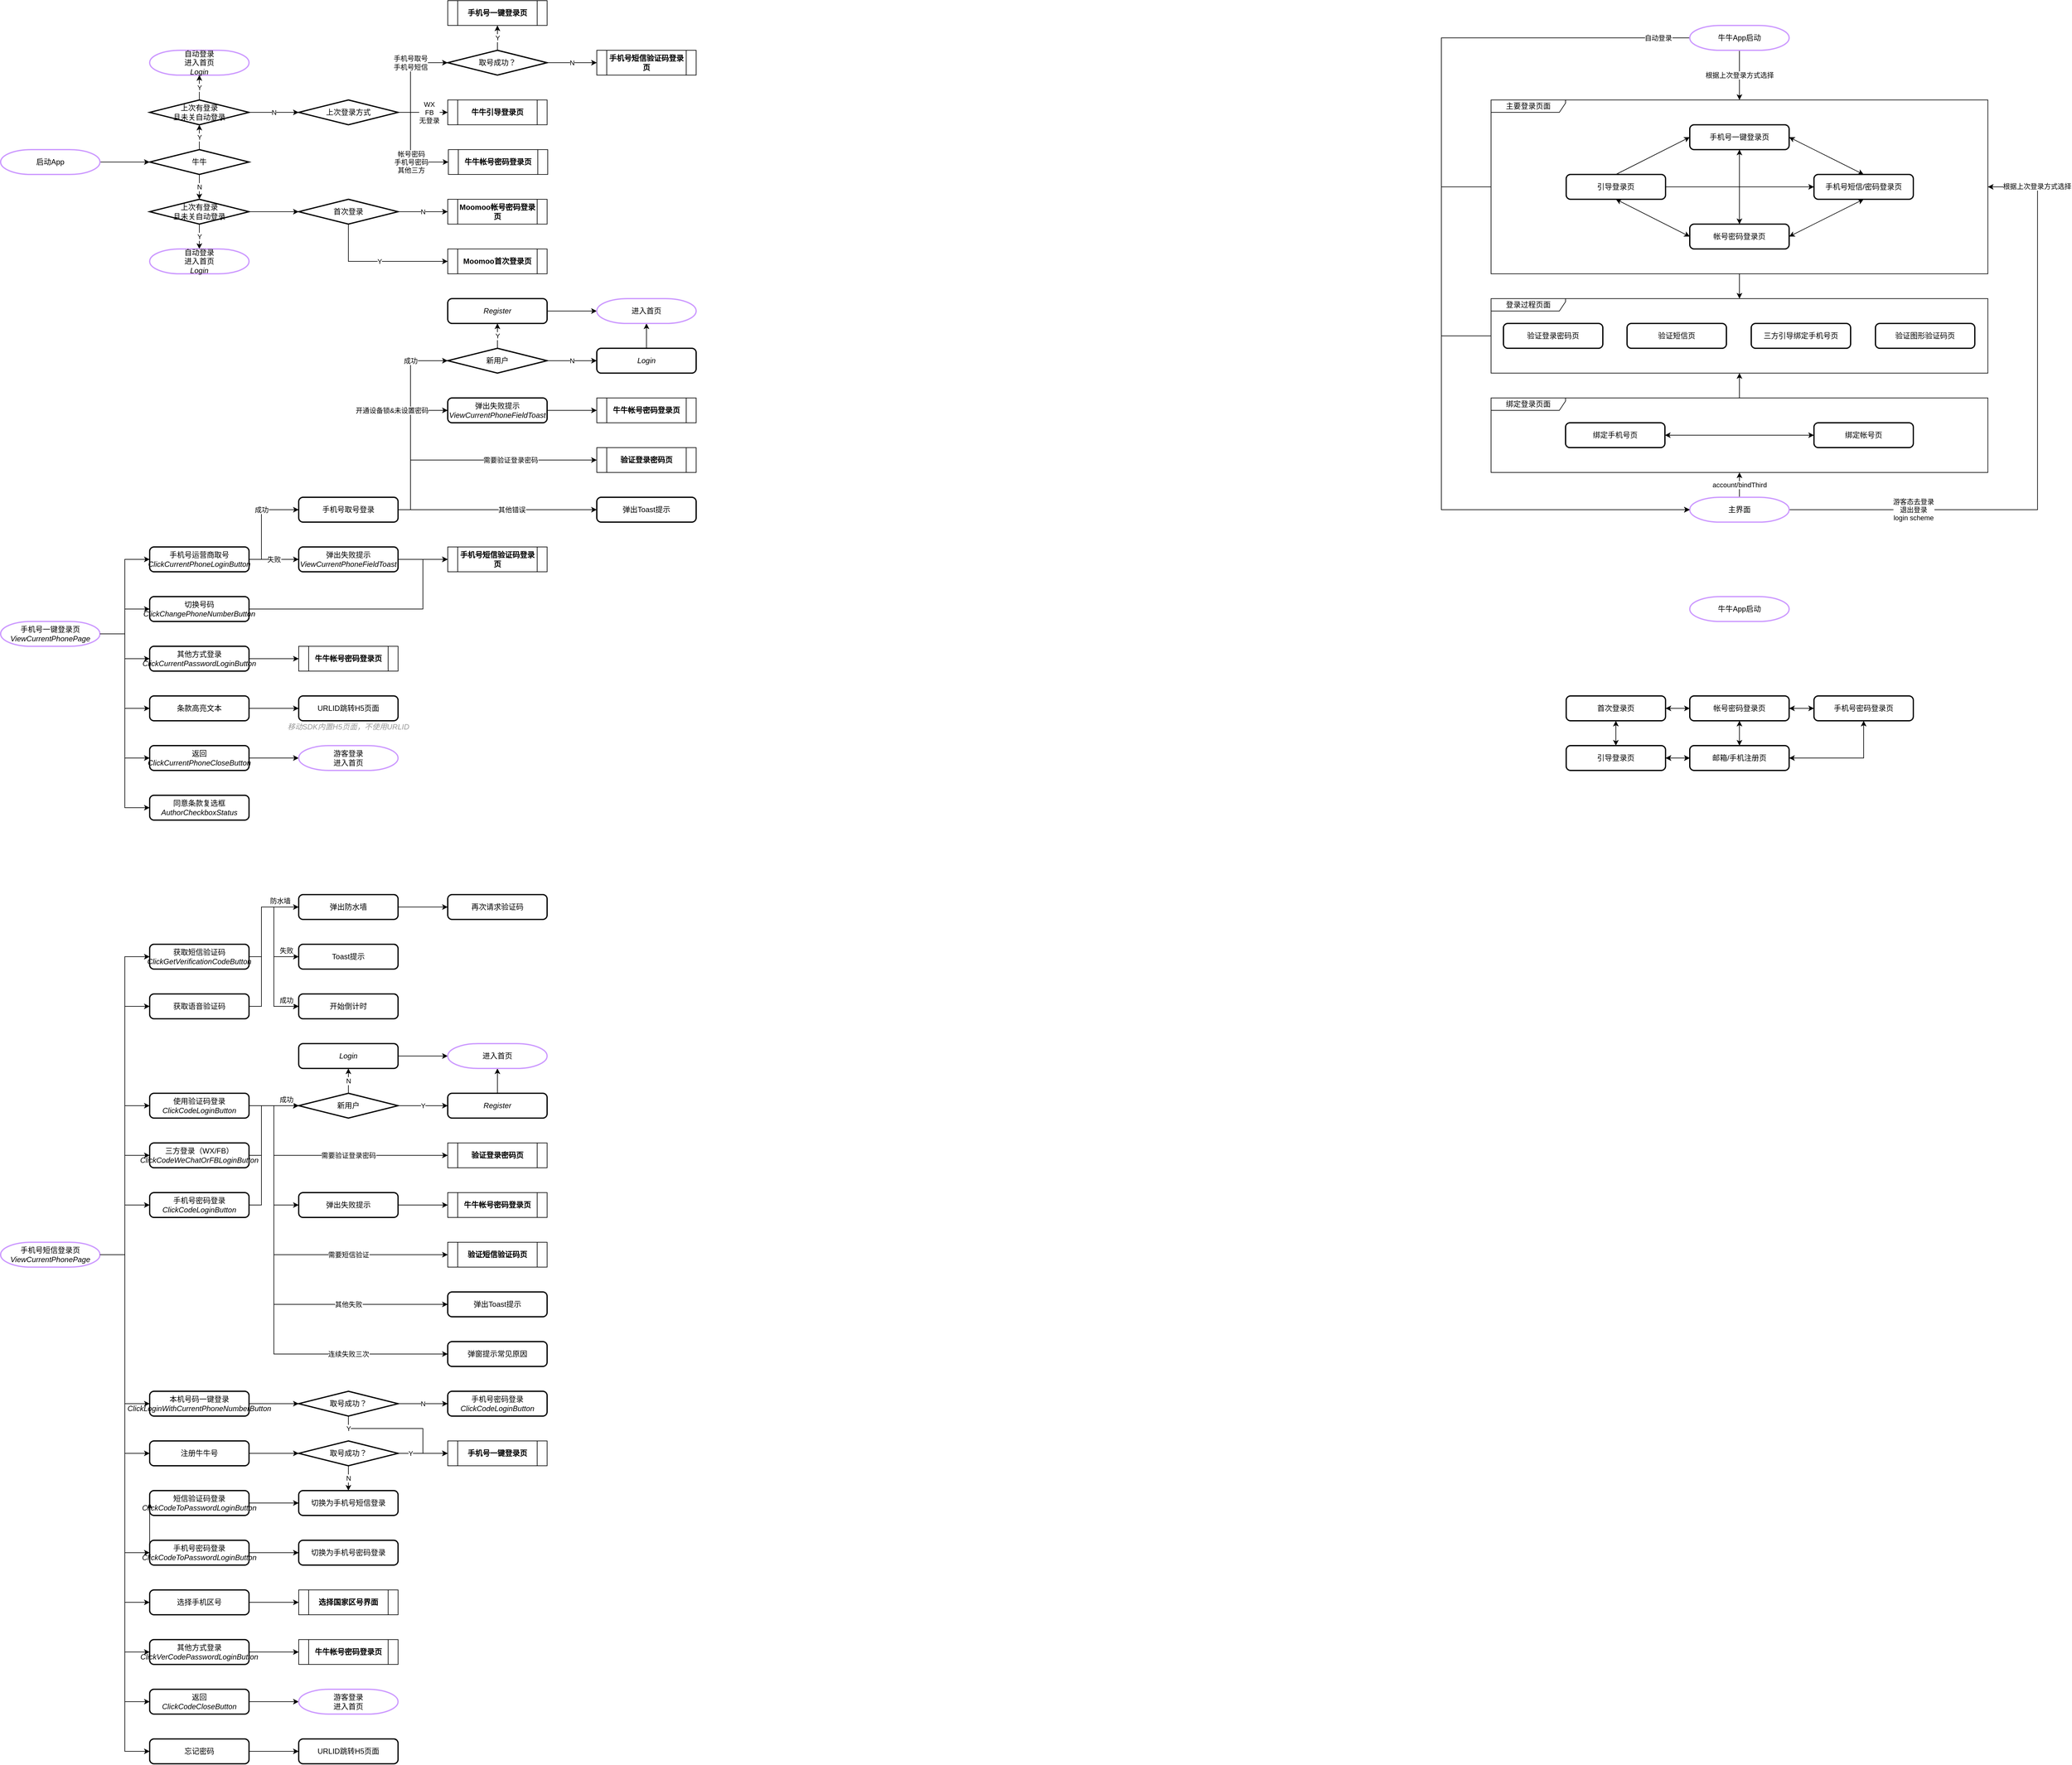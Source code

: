 <mxfile version="13.10.1" type="github">
  <diagram id="DB5_-xC0b4QIcxBLuVZl" name="Page-1">
    <mxGraphModel dx="2249" dy="762" grid="1" gridSize="10" guides="1" tooltips="1" connect="1" arrows="1" fold="1" page="1" pageScale="1" pageWidth="827" pageHeight="1169" math="0" shadow="0">
      <root>
        <mxCell id="0" />
        <mxCell id="1" parent="0" />
        <mxCell id="3dwhWuTvUrP5A4k3dfD7-250" value="绑定登录页面" style="shape=umlFrame;whiteSpace=wrap;html=1;strokeColor=#000000;fillColor=none;width=120;height=20;" vertex="1" parent="1">
          <mxGeometry x="2360" y="640" width="800" height="120" as="geometry" />
        </mxCell>
        <mxCell id="3dwhWuTvUrP5A4k3dfD7-245" value="" style="edgeStyle=none;rounded=0;orthogonalLoop=1;jettySize=auto;html=1;startArrow=none;startFill=0;endArrow=classic;endFill=1;" edge="1" parent="1" source="3dwhWuTvUrP5A4k3dfD7-243" target="3dwhWuTvUrP5A4k3dfD7-244">
          <mxGeometry relative="1" as="geometry" />
        </mxCell>
        <mxCell id="3dwhWuTvUrP5A4k3dfD7-243" value="主要登录页面" style="shape=umlFrame;whiteSpace=wrap;html=1;strokeColor=#000000;fillColor=none;width=120;height=20;" vertex="1" parent="1">
          <mxGeometry x="2360" y="160" width="800" height="280" as="geometry" />
        </mxCell>
        <mxCell id="3dwhWuTvUrP5A4k3dfD7-93" style="edgeStyle=orthogonalEdgeStyle;rounded=0;orthogonalLoop=1;jettySize=auto;html=1;exitX=1;exitY=0.5;exitDx=0;exitDy=0;entryX=0;entryY=0.5;entryDx=0;entryDy=0;" edge="1" parent="1" source="3dwhWuTvUrP5A4k3dfD7-44" target="3dwhWuTvUrP5A4k3dfD7-92">
          <mxGeometry relative="1" as="geometry">
            <Array as="points">
              <mxPoint x="620" y="820" />
              <mxPoint x="620" y="740" />
            </Array>
          </mxGeometry>
        </mxCell>
        <mxCell id="3dwhWuTvUrP5A4k3dfD7-94" value="需要验证登录密码" style="edgeLabel;html=1;align=center;verticalAlign=middle;resizable=0;points=[];" vertex="1" connectable="0" parent="3dwhWuTvUrP5A4k3dfD7-93">
          <mxGeometry x="0.008" y="1" relative="1" as="geometry">
            <mxPoint x="59" y="1" as="offset" />
          </mxGeometry>
        </mxCell>
        <mxCell id="3dwhWuTvUrP5A4k3dfD7-96" value="其他错误" style="edgeStyle=orthogonalEdgeStyle;rounded=0;orthogonalLoop=1;jettySize=auto;html=1;exitX=1;exitY=0.5;exitDx=0;exitDy=0;entryX=0;entryY=0.5;entryDx=0;entryDy=0;" edge="1" parent="1" source="3dwhWuTvUrP5A4k3dfD7-44" target="3dwhWuTvUrP5A4k3dfD7-95">
          <mxGeometry x="0.143" relative="1" as="geometry">
            <Array as="points">
              <mxPoint x="640" y="820" />
              <mxPoint x="640" y="820" />
            </Array>
            <mxPoint as="offset" />
          </mxGeometry>
        </mxCell>
        <mxCell id="3dwhWuTvUrP5A4k3dfD7-5" style="edgeStyle=orthogonalEdgeStyle;rounded=0;orthogonalLoop=1;jettySize=auto;html=1;" edge="1" parent="1" source="3dwhWuTvUrP5A4k3dfD7-1" target="3dwhWuTvUrP5A4k3dfD7-4">
          <mxGeometry relative="1" as="geometry">
            <mxPoint x="160" y="260" as="sourcePoint" />
          </mxGeometry>
        </mxCell>
        <mxCell id="3dwhWuTvUrP5A4k3dfD7-1" value="启动App" style="strokeWidth=2;html=1;shape=mxgraph.flowchart.terminator;whiteSpace=wrap;fillColor=none;strokeColor=#CC99FF;" vertex="1" parent="1">
          <mxGeometry x="-40" y="240" width="160" height="40" as="geometry" />
        </mxCell>
        <mxCell id="3dwhWuTvUrP5A4k3dfD7-9" value="Y" style="edgeStyle=orthogonalEdgeStyle;rounded=0;orthogonalLoop=1;jettySize=auto;html=1;exitX=0.5;exitY=0;exitDx=0;exitDy=0;exitPerimeter=0;" edge="1" parent="1" source="3dwhWuTvUrP5A4k3dfD7-4" target="3dwhWuTvUrP5A4k3dfD7-8">
          <mxGeometry relative="1" as="geometry" />
        </mxCell>
        <mxCell id="3dwhWuTvUrP5A4k3dfD7-13" value="N" style="edgeStyle=orthogonalEdgeStyle;rounded=0;orthogonalLoop=1;jettySize=auto;html=1;exitX=0.5;exitY=1;exitDx=0;exitDy=0;exitPerimeter=0;" edge="1" parent="1" source="3dwhWuTvUrP5A4k3dfD7-4" target="3dwhWuTvUrP5A4k3dfD7-12">
          <mxGeometry relative="1" as="geometry" />
        </mxCell>
        <mxCell id="3dwhWuTvUrP5A4k3dfD7-4" value="牛牛" style="strokeWidth=2;html=1;shape=mxgraph.flowchart.decision;whiteSpace=wrap;fillColor=none;" vertex="1" parent="1">
          <mxGeometry x="200" y="240" width="160" height="40" as="geometry" />
        </mxCell>
        <mxCell id="3dwhWuTvUrP5A4k3dfD7-11" value="Y" style="edgeStyle=orthogonalEdgeStyle;rounded=0;orthogonalLoop=1;jettySize=auto;html=1;exitX=0.5;exitY=0;exitDx=0;exitDy=0;exitPerimeter=0;entryX=0.5;entryY=1;entryDx=0;entryDy=0;entryPerimeter=0;" edge="1" parent="1" source="3dwhWuTvUrP5A4k3dfD7-8" target="3dwhWuTvUrP5A4k3dfD7-10">
          <mxGeometry relative="1" as="geometry" />
        </mxCell>
        <mxCell id="3dwhWuTvUrP5A4k3dfD7-17" value="N" style="edgeStyle=orthogonalEdgeStyle;rounded=0;orthogonalLoop=1;jettySize=auto;html=1;exitX=1;exitY=0.5;exitDx=0;exitDy=0;exitPerimeter=0;entryX=0;entryY=0.5;entryDx=0;entryDy=0;entryPerimeter=0;" edge="1" parent="1" source="3dwhWuTvUrP5A4k3dfD7-8" target="3dwhWuTvUrP5A4k3dfD7-16">
          <mxGeometry relative="1" as="geometry" />
        </mxCell>
        <mxCell id="3dwhWuTvUrP5A4k3dfD7-8" value="上次有登录&lt;br&gt;且未关自动登录" style="strokeWidth=2;html=1;shape=mxgraph.flowchart.decision;whiteSpace=wrap;fillColor=none;" vertex="1" parent="1">
          <mxGeometry x="200" y="160" width="160" height="40" as="geometry" />
        </mxCell>
        <mxCell id="3dwhWuTvUrP5A4k3dfD7-10" value="自动登录&lt;br&gt;进入首页&lt;br&gt;&lt;i&gt;Login&lt;/i&gt;" style="strokeWidth=2;html=1;shape=mxgraph.flowchart.terminator;whiteSpace=wrap;fillColor=none;strokeColor=#CC99FF;" vertex="1" parent="1">
          <mxGeometry x="200" y="80" width="160" height="40" as="geometry" />
        </mxCell>
        <mxCell id="3dwhWuTvUrP5A4k3dfD7-15" value="Y" style="edgeStyle=orthogonalEdgeStyle;rounded=0;orthogonalLoop=1;jettySize=auto;html=1;exitX=0.5;exitY=1;exitDx=0;exitDy=0;exitPerimeter=0;" edge="1" parent="1" source="3dwhWuTvUrP5A4k3dfD7-12" target="3dwhWuTvUrP5A4k3dfD7-14">
          <mxGeometry relative="1" as="geometry" />
        </mxCell>
        <mxCell id="3dwhWuTvUrP5A4k3dfD7-25" style="edgeStyle=orthogonalEdgeStyle;rounded=0;orthogonalLoop=1;jettySize=auto;html=1;exitX=1;exitY=0.5;exitDx=0;exitDy=0;exitPerimeter=0;entryX=0;entryY=0.5;entryDx=0;entryDy=0;entryPerimeter=0;" edge="1" parent="1" source="3dwhWuTvUrP5A4k3dfD7-12" target="3dwhWuTvUrP5A4k3dfD7-24">
          <mxGeometry relative="1" as="geometry" />
        </mxCell>
        <mxCell id="3dwhWuTvUrP5A4k3dfD7-12" value="上次有登录&lt;br&gt;且未关自动登录" style="strokeWidth=2;html=1;shape=mxgraph.flowchart.decision;whiteSpace=wrap;fillColor=none;" vertex="1" parent="1">
          <mxGeometry x="200" y="320" width="160" height="40" as="geometry" />
        </mxCell>
        <mxCell id="3dwhWuTvUrP5A4k3dfD7-14" value="自动登录&lt;br&gt;进入首页&lt;br&gt;&lt;i&gt;Login&lt;/i&gt;" style="strokeWidth=2;html=1;shape=mxgraph.flowchart.terminator;whiteSpace=wrap;fillColor=none;strokeColor=#CC99FF;" vertex="1" parent="1">
          <mxGeometry x="200" y="400" width="160" height="40" as="geometry" />
        </mxCell>
        <mxCell id="3dwhWuTvUrP5A4k3dfD7-21" value="手机号取号&lt;br&gt;手机号短信" style="edgeStyle=orthogonalEdgeStyle;rounded=0;orthogonalLoop=1;jettySize=auto;html=1;exitX=1;exitY=0.5;exitDx=0;exitDy=0;exitPerimeter=0;" edge="1" parent="1" source="3dwhWuTvUrP5A4k3dfD7-16" target="3dwhWuTvUrP5A4k3dfD7-34">
          <mxGeometry x="0.25" relative="1" as="geometry">
            <mxPoint x="680" y="100.0" as="targetPoint" />
            <Array as="points">
              <mxPoint x="620" y="180" />
              <mxPoint x="620" y="100" />
            </Array>
            <mxPoint as="offset" />
          </mxGeometry>
        </mxCell>
        <mxCell id="3dwhWuTvUrP5A4k3dfD7-16" value="上次登录方式" style="strokeWidth=2;html=1;shape=mxgraph.flowchart.decision;whiteSpace=wrap;fillColor=none;" vertex="1" parent="1">
          <mxGeometry x="440" y="160" width="160" height="40" as="geometry" />
        </mxCell>
        <mxCell id="3dwhWuTvUrP5A4k3dfD7-19" value="牛牛引导登录页" style="shape=process;whiteSpace=wrap;html=1;backgroundOutline=1;fillColor=none;fontStyle=1" vertex="1" parent="1">
          <mxGeometry x="680" y="160" width="160" height="40" as="geometry" />
        </mxCell>
        <mxCell id="3dwhWuTvUrP5A4k3dfD7-20" value="牛牛帐号密码登录页" style="shape=process;whiteSpace=wrap;html=1;backgroundOutline=1;fillColor=none;fontStyle=1" vertex="1" parent="1">
          <mxGeometry x="681" y="240" width="160" height="40" as="geometry" />
        </mxCell>
        <mxCell id="3dwhWuTvUrP5A4k3dfD7-22" value="WX&lt;br&gt;FB&lt;br&gt;无登录" style="edgeStyle=orthogonalEdgeStyle;rounded=0;orthogonalLoop=1;jettySize=auto;html=1;exitX=1;exitY=0.5;exitDx=0;exitDy=0;exitPerimeter=0;entryX=0;entryY=0.5;entryDx=0;entryDy=0;" edge="1" parent="1" source="3dwhWuTvUrP5A4k3dfD7-16" target="3dwhWuTvUrP5A4k3dfD7-19">
          <mxGeometry x="0.25" relative="1" as="geometry">
            <Array as="points">
              <mxPoint x="660" y="180" />
              <mxPoint x="660" y="180" />
            </Array>
            <mxPoint as="offset" />
          </mxGeometry>
        </mxCell>
        <mxCell id="3dwhWuTvUrP5A4k3dfD7-23" value="帐号密码&lt;br&gt;手机号密码&lt;br&gt;其他三方" style="edgeStyle=orthogonalEdgeStyle;rounded=0;orthogonalLoop=1;jettySize=auto;html=1;exitX=1;exitY=0.5;exitDx=0;exitDy=0;exitPerimeter=0;entryX=0;entryY=0.5;entryDx=0;entryDy=0;" edge="1" parent="1" source="3dwhWuTvUrP5A4k3dfD7-16" target="3dwhWuTvUrP5A4k3dfD7-20">
          <mxGeometry x="0.25" relative="1" as="geometry">
            <Array as="points">
              <mxPoint x="620" y="180" />
              <mxPoint x="620" y="260" />
            </Array>
            <mxPoint as="offset" />
          </mxGeometry>
        </mxCell>
        <mxCell id="3dwhWuTvUrP5A4k3dfD7-27" value="N" style="edgeStyle=orthogonalEdgeStyle;rounded=0;orthogonalLoop=1;jettySize=auto;html=1;exitX=1;exitY=0.5;exitDx=0;exitDy=0;exitPerimeter=0;entryX=0;entryY=0.5;entryDx=0;entryDy=0;" edge="1" parent="1" source="3dwhWuTvUrP5A4k3dfD7-24" target="3dwhWuTvUrP5A4k3dfD7-26">
          <mxGeometry relative="1" as="geometry" />
        </mxCell>
        <mxCell id="3dwhWuTvUrP5A4k3dfD7-29" value="Y" style="edgeStyle=orthogonalEdgeStyle;rounded=0;orthogonalLoop=1;jettySize=auto;html=1;exitX=0.5;exitY=1;exitDx=0;exitDy=0;exitPerimeter=0;entryX=0;entryY=0.5;entryDx=0;entryDy=0;" edge="1" parent="1" source="3dwhWuTvUrP5A4k3dfD7-24" target="3dwhWuTvUrP5A4k3dfD7-28">
          <mxGeometry relative="1" as="geometry" />
        </mxCell>
        <mxCell id="3dwhWuTvUrP5A4k3dfD7-24" value="首次登录" style="strokeWidth=2;html=1;shape=mxgraph.flowchart.decision;whiteSpace=wrap;fillColor=none;" vertex="1" parent="1">
          <mxGeometry x="440" y="320" width="160" height="40" as="geometry" />
        </mxCell>
        <mxCell id="3dwhWuTvUrP5A4k3dfD7-26" value="Moomoo帐号密码登录页" style="shape=process;whiteSpace=wrap;html=1;backgroundOutline=1;fillColor=none;fontStyle=1" vertex="1" parent="1">
          <mxGeometry x="680" y="320" width="160" height="40" as="geometry" />
        </mxCell>
        <mxCell id="3dwhWuTvUrP5A4k3dfD7-28" value="Moomoo首次登录页" style="shape=process;whiteSpace=wrap;html=1;backgroundOutline=1;fillColor=none;fontStyle=1" vertex="1" parent="1">
          <mxGeometry x="680" y="400" width="160" height="40" as="geometry" />
        </mxCell>
        <mxCell id="3dwhWuTvUrP5A4k3dfD7-36" value="Y" style="edgeStyle=orthogonalEdgeStyle;rounded=0;orthogonalLoop=1;jettySize=auto;html=1;exitX=0.5;exitY=0;exitDx=0;exitDy=0;exitPerimeter=0;entryX=0.5;entryY=1;entryDx=0;entryDy=0;" edge="1" parent="1" source="3dwhWuTvUrP5A4k3dfD7-34" target="3dwhWuTvUrP5A4k3dfD7-35">
          <mxGeometry relative="1" as="geometry" />
        </mxCell>
        <mxCell id="3dwhWuTvUrP5A4k3dfD7-38" value="N" style="edgeStyle=orthogonalEdgeStyle;rounded=0;orthogonalLoop=1;jettySize=auto;html=1;exitX=1;exitY=0.5;exitDx=0;exitDy=0;exitPerimeter=0;" edge="1" parent="1" source="3dwhWuTvUrP5A4k3dfD7-34" target="3dwhWuTvUrP5A4k3dfD7-37">
          <mxGeometry relative="1" as="geometry" />
        </mxCell>
        <mxCell id="3dwhWuTvUrP5A4k3dfD7-34" value="取号成功？" style="strokeWidth=2;html=1;shape=mxgraph.flowchart.decision;whiteSpace=wrap;fillColor=none;" vertex="1" parent="1">
          <mxGeometry x="680" y="80" width="160" height="40" as="geometry" />
        </mxCell>
        <mxCell id="3dwhWuTvUrP5A4k3dfD7-35" value="手机号一键登录页" style="shape=process;whiteSpace=wrap;html=1;backgroundOutline=1;fillColor=none;fontStyle=1" vertex="1" parent="1">
          <mxGeometry x="680" width="160" height="40" as="geometry" />
        </mxCell>
        <mxCell id="3dwhWuTvUrP5A4k3dfD7-37" value="手机号短信验证码登录页" style="shape=process;whiteSpace=wrap;html=1;backgroundOutline=1;fillColor=none;fontStyle=1" vertex="1" parent="1">
          <mxGeometry x="920" y="80" width="160" height="40" as="geometry" />
        </mxCell>
        <mxCell id="3dwhWuTvUrP5A4k3dfD7-41" style="edgeStyle=orthogonalEdgeStyle;rounded=0;orthogonalLoop=1;jettySize=auto;html=1;exitX=1;exitY=0.5;exitDx=0;exitDy=0;exitPerimeter=0;entryX=0;entryY=0.5;entryDx=0;entryDy=0;" edge="1" parent="1" source="3dwhWuTvUrP5A4k3dfD7-39" target="3dwhWuTvUrP5A4k3dfD7-40">
          <mxGeometry relative="1" as="geometry" />
        </mxCell>
        <mxCell id="3dwhWuTvUrP5A4k3dfD7-48" style="edgeStyle=orthogonalEdgeStyle;rounded=0;orthogonalLoop=1;jettySize=auto;html=1;exitX=1;exitY=0.5;exitDx=0;exitDy=0;exitPerimeter=0;entryX=0;entryY=0.5;entryDx=0;entryDy=0;" edge="1" parent="1" source="3dwhWuTvUrP5A4k3dfD7-39" target="3dwhWuTvUrP5A4k3dfD7-47">
          <mxGeometry relative="1" as="geometry" />
        </mxCell>
        <mxCell id="3dwhWuTvUrP5A4k3dfD7-51" style="edgeStyle=orthogonalEdgeStyle;rounded=0;orthogonalLoop=1;jettySize=auto;html=1;exitX=1;exitY=0.5;exitDx=0;exitDy=0;exitPerimeter=0;" edge="1" parent="1" source="3dwhWuTvUrP5A4k3dfD7-39" target="3dwhWuTvUrP5A4k3dfD7-49">
          <mxGeometry relative="1" as="geometry" />
        </mxCell>
        <mxCell id="3dwhWuTvUrP5A4k3dfD7-52" style="edgeStyle=orthogonalEdgeStyle;rounded=0;orthogonalLoop=1;jettySize=auto;html=1;exitX=1;exitY=0.5;exitDx=0;exitDy=0;exitPerimeter=0;entryX=0;entryY=0.5;entryDx=0;entryDy=0;" edge="1" parent="1" source="3dwhWuTvUrP5A4k3dfD7-39" target="3dwhWuTvUrP5A4k3dfD7-50">
          <mxGeometry relative="1" as="geometry" />
        </mxCell>
        <mxCell id="3dwhWuTvUrP5A4k3dfD7-39" value="手机号一键登录页&lt;br&gt;&lt;i&gt;ViewCurrentPhonePage&lt;/i&gt;" style="strokeWidth=2;html=1;shape=mxgraph.flowchart.terminator;whiteSpace=wrap;fillColor=none;strokeColor=#CC99FF;" vertex="1" parent="1">
          <mxGeometry x="-40" y="1000" width="160" height="40" as="geometry" />
        </mxCell>
        <mxCell id="3dwhWuTvUrP5A4k3dfD7-43" value="成功" style="edgeStyle=orthogonalEdgeStyle;rounded=0;orthogonalLoop=1;jettySize=auto;html=1;exitX=1;exitY=0.5;exitDx=0;exitDy=0;entryX=0;entryY=0.5;entryDx=0;entryDy=0;" edge="1" parent="1" source="3dwhWuTvUrP5A4k3dfD7-40" target="3dwhWuTvUrP5A4k3dfD7-44">
          <mxGeometry x="0.25" relative="1" as="geometry">
            <mxPoint x="400" y="900" as="targetPoint" />
            <Array as="points">
              <mxPoint x="380" y="900" />
              <mxPoint x="380" y="820" />
            </Array>
            <mxPoint as="offset" />
          </mxGeometry>
        </mxCell>
        <mxCell id="3dwhWuTvUrP5A4k3dfD7-40" value="手机号运营商取号&lt;br&gt;&lt;i&gt;ClickCurrentPhoneLoginButton&lt;/i&gt;" style="rounded=1;whiteSpace=wrap;html=1;absoluteArcSize=1;arcSize=14;strokeWidth=2;fillColor=none;" vertex="1" parent="1">
          <mxGeometry x="200" y="880" width="160" height="40" as="geometry" />
        </mxCell>
        <mxCell id="3dwhWuTvUrP5A4k3dfD7-71" value="成功" style="edgeStyle=orthogonalEdgeStyle;rounded=0;orthogonalLoop=1;jettySize=auto;html=1;exitX=1;exitY=0.5;exitDx=0;exitDy=0;entryX=0;entryY=0.5;entryDx=0;entryDy=0;entryPerimeter=0;" edge="1" parent="1" source="3dwhWuTvUrP5A4k3dfD7-44" target="3dwhWuTvUrP5A4k3dfD7-72">
          <mxGeometry x="0.625" relative="1" as="geometry">
            <mxPoint x="680" y="740" as="targetPoint" />
            <Array as="points">
              <mxPoint x="620" y="820" />
              <mxPoint x="620" y="580" />
            </Array>
            <mxPoint as="offset" />
          </mxGeometry>
        </mxCell>
        <mxCell id="3dwhWuTvUrP5A4k3dfD7-81" value="开通设备锁&amp;amp;未设置密码" style="edgeStyle=orthogonalEdgeStyle;rounded=0;orthogonalLoop=1;jettySize=auto;html=1;exitX=1;exitY=0.5;exitDx=0;exitDy=0;entryX=0;entryY=0.5;entryDx=0;entryDy=0;" edge="1" parent="1" source="3dwhWuTvUrP5A4k3dfD7-44" target="3dwhWuTvUrP5A4k3dfD7-80">
          <mxGeometry x="0.5" y="-30" relative="1" as="geometry">
            <Array as="points">
              <mxPoint x="620" y="820" />
              <mxPoint x="620" y="660" />
            </Array>
            <mxPoint x="-30" y="-30" as="offset" />
          </mxGeometry>
        </mxCell>
        <mxCell id="3dwhWuTvUrP5A4k3dfD7-44" value="手机号取号登录" style="rounded=1;whiteSpace=wrap;html=1;absoluteArcSize=1;arcSize=14;strokeWidth=2;fillColor=none;" vertex="1" parent="1">
          <mxGeometry x="440" y="800" width="160" height="40" as="geometry" />
        </mxCell>
        <mxCell id="3dwhWuTvUrP5A4k3dfD7-54" style="edgeStyle=orthogonalEdgeStyle;rounded=0;orthogonalLoop=1;jettySize=auto;html=1;exitX=1;exitY=0.5;exitDx=0;exitDy=0;" edge="1" parent="1" source="3dwhWuTvUrP5A4k3dfD7-47" target="3dwhWuTvUrP5A4k3dfD7-53">
          <mxGeometry relative="1" as="geometry" />
        </mxCell>
        <mxCell id="3dwhWuTvUrP5A4k3dfD7-47" value="其他方式登录&lt;br&gt;&lt;i&gt;ClickCurrentPasswordLoginButton&lt;/i&gt;" style="rounded=1;whiteSpace=wrap;html=1;absoluteArcSize=1;arcSize=14;strokeWidth=2;fillColor=none;" vertex="1" parent="1">
          <mxGeometry x="200" y="1040" width="160" height="40" as="geometry" />
        </mxCell>
        <mxCell id="3dwhWuTvUrP5A4k3dfD7-103" style="edgeStyle=orthogonalEdgeStyle;rounded=0;orthogonalLoop=1;jettySize=auto;html=1;exitX=1;exitY=0.5;exitDx=0;exitDy=0;entryX=0;entryY=0.5;entryDx=0;entryDy=0;" edge="1" parent="1" source="3dwhWuTvUrP5A4k3dfD7-49" target="3dwhWuTvUrP5A4k3dfD7-101">
          <mxGeometry relative="1" as="geometry">
            <Array as="points">
              <mxPoint x="640" y="980" />
              <mxPoint x="640" y="900" />
            </Array>
          </mxGeometry>
        </mxCell>
        <mxCell id="3dwhWuTvUrP5A4k3dfD7-49" value="切换号码&lt;br&gt;&lt;i&gt;ClickChangePhoneNumberButton&lt;/i&gt;" style="rounded=1;whiteSpace=wrap;html=1;absoluteArcSize=1;arcSize=14;strokeWidth=2;fillColor=none;" vertex="1" parent="1">
          <mxGeometry x="200" y="960" width="160" height="40" as="geometry" />
        </mxCell>
        <mxCell id="3dwhWuTvUrP5A4k3dfD7-62" style="edgeStyle=orthogonalEdgeStyle;rounded=0;orthogonalLoop=1;jettySize=auto;html=1;" edge="1" parent="1" source="3dwhWuTvUrP5A4k3dfD7-50" target="3dwhWuTvUrP5A4k3dfD7-61">
          <mxGeometry relative="1" as="geometry" />
        </mxCell>
        <mxCell id="3dwhWuTvUrP5A4k3dfD7-50" value="返回&lt;br&gt;&lt;i&gt;ClickCurrentPhoneCloseButton&lt;/i&gt;" style="rounded=1;whiteSpace=wrap;html=1;absoluteArcSize=1;arcSize=14;strokeWidth=2;fillColor=none;" vertex="1" parent="1">
          <mxGeometry x="200" y="1200" width="160" height="40" as="geometry" />
        </mxCell>
        <mxCell id="3dwhWuTvUrP5A4k3dfD7-53" value="牛牛帐号密码登录页" style="shape=process;whiteSpace=wrap;html=1;backgroundOutline=1;fillColor=none;fontStyle=1" vertex="1" parent="1">
          <mxGeometry x="440" y="1040" width="160" height="40" as="geometry" />
        </mxCell>
        <mxCell id="3dwhWuTvUrP5A4k3dfD7-61" value="游客登录&lt;br&gt;进入首页" style="strokeWidth=2;html=1;shape=mxgraph.flowchart.terminator;whiteSpace=wrap;fillColor=none;strokeColor=#CC99FF;" vertex="1" parent="1">
          <mxGeometry x="440" y="1200" width="160" height="40" as="geometry" />
        </mxCell>
        <mxCell id="3dwhWuTvUrP5A4k3dfD7-63" value="同意条款复选框&lt;br&gt;&lt;i&gt;AuthorCheckboxStatus&lt;/i&gt;" style="rounded=1;whiteSpace=wrap;html=1;absoluteArcSize=1;arcSize=14;strokeWidth=2;fillColor=none;" vertex="1" parent="1">
          <mxGeometry x="200" y="1280" width="160" height="40" as="geometry" />
        </mxCell>
        <mxCell id="3dwhWuTvUrP5A4k3dfD7-64" style="edgeStyle=orthogonalEdgeStyle;rounded=0;orthogonalLoop=1;jettySize=auto;html=1;exitX=1;exitY=0.5;exitDx=0;exitDy=0;exitPerimeter=0;entryX=0;entryY=0.5;entryDx=0;entryDy=0;" edge="1" parent="1" source="3dwhWuTvUrP5A4k3dfD7-39" target="3dwhWuTvUrP5A4k3dfD7-63">
          <mxGeometry relative="1" as="geometry" />
        </mxCell>
        <mxCell id="3dwhWuTvUrP5A4k3dfD7-68" style="edgeStyle=orthogonalEdgeStyle;rounded=0;orthogonalLoop=1;jettySize=auto;html=1;exitX=1;exitY=0.5;exitDx=0;exitDy=0;" edge="1" parent="1" source="3dwhWuTvUrP5A4k3dfD7-65" target="3dwhWuTvUrP5A4k3dfD7-175">
          <mxGeometry relative="1" as="geometry">
            <mxPoint x="440" y="1140" as="targetPoint" />
          </mxGeometry>
        </mxCell>
        <mxCell id="3dwhWuTvUrP5A4k3dfD7-65" value="条款高亮文本" style="rounded=1;whiteSpace=wrap;html=1;absoluteArcSize=1;arcSize=14;strokeWidth=2;fillColor=none;" vertex="1" parent="1">
          <mxGeometry x="200" y="1120" width="160" height="40" as="geometry" />
        </mxCell>
        <mxCell id="3dwhWuTvUrP5A4k3dfD7-66" style="edgeStyle=orthogonalEdgeStyle;rounded=0;orthogonalLoop=1;jettySize=auto;html=1;exitX=1;exitY=0.5;exitDx=0;exitDy=0;exitPerimeter=0;entryX=0;entryY=0.5;entryDx=0;entryDy=0;" edge="1" parent="1" source="3dwhWuTvUrP5A4k3dfD7-39" target="3dwhWuTvUrP5A4k3dfD7-65">
          <mxGeometry relative="1" as="geometry" />
        </mxCell>
        <mxCell id="3dwhWuTvUrP5A4k3dfD7-69" value="&lt;font color=&quot;#999999&quot;&gt;移动SDK内置H5页面，不使用URLID&lt;/font&gt;" style="text;html=1;strokeColor=none;fillColor=none;align=center;verticalAlign=middle;whiteSpace=wrap;rounded=0;fontStyle=2" vertex="1" parent="1">
          <mxGeometry x="420" y="1160" width="200" height="20" as="geometry" />
        </mxCell>
        <mxCell id="3dwhWuTvUrP5A4k3dfD7-75" value="Y" style="edgeStyle=orthogonalEdgeStyle;rounded=0;orthogonalLoop=1;jettySize=auto;html=1;exitX=0.5;exitY=0;exitDx=0;exitDy=0;exitPerimeter=0;" edge="1" parent="1" source="3dwhWuTvUrP5A4k3dfD7-72" target="3dwhWuTvUrP5A4k3dfD7-73">
          <mxGeometry relative="1" as="geometry" />
        </mxCell>
        <mxCell id="3dwhWuTvUrP5A4k3dfD7-76" value="N" style="edgeStyle=orthogonalEdgeStyle;rounded=0;orthogonalLoop=1;jettySize=auto;html=1;exitX=1;exitY=0.5;exitDx=0;exitDy=0;exitPerimeter=0;" edge="1" parent="1" source="3dwhWuTvUrP5A4k3dfD7-72" target="3dwhWuTvUrP5A4k3dfD7-74">
          <mxGeometry relative="1" as="geometry" />
        </mxCell>
        <mxCell id="3dwhWuTvUrP5A4k3dfD7-72" value="新用户" style="strokeWidth=2;html=1;shape=mxgraph.flowchart.decision;whiteSpace=wrap;fillColor=none;" vertex="1" parent="1">
          <mxGeometry x="680" y="560" width="160" height="40" as="geometry" />
        </mxCell>
        <mxCell id="3dwhWuTvUrP5A4k3dfD7-78" style="edgeStyle=orthogonalEdgeStyle;rounded=0;orthogonalLoop=1;jettySize=auto;html=1;exitX=1;exitY=0.5;exitDx=0;exitDy=0;" edge="1" parent="1" source="3dwhWuTvUrP5A4k3dfD7-73" target="3dwhWuTvUrP5A4k3dfD7-77">
          <mxGeometry relative="1" as="geometry" />
        </mxCell>
        <mxCell id="3dwhWuTvUrP5A4k3dfD7-73" value="&lt;i&gt;Register&lt;/i&gt;" style="rounded=1;whiteSpace=wrap;html=1;absoluteArcSize=1;arcSize=14;strokeWidth=2;fillColor=none;" vertex="1" parent="1">
          <mxGeometry x="680" y="480" width="160" height="40" as="geometry" />
        </mxCell>
        <mxCell id="3dwhWuTvUrP5A4k3dfD7-79" style="edgeStyle=orthogonalEdgeStyle;rounded=0;orthogonalLoop=1;jettySize=auto;html=1;exitX=0.5;exitY=0;exitDx=0;exitDy=0;" edge="1" parent="1" source="3dwhWuTvUrP5A4k3dfD7-74" target="3dwhWuTvUrP5A4k3dfD7-77">
          <mxGeometry relative="1" as="geometry" />
        </mxCell>
        <mxCell id="3dwhWuTvUrP5A4k3dfD7-74" value="&lt;i&gt;Login&lt;/i&gt;" style="rounded=1;whiteSpace=wrap;html=1;absoluteArcSize=1;arcSize=14;strokeWidth=2;fillColor=none;" vertex="1" parent="1">
          <mxGeometry x="920" y="560" width="160" height="40" as="geometry" />
        </mxCell>
        <mxCell id="3dwhWuTvUrP5A4k3dfD7-77" value="进入首页" style="strokeWidth=2;html=1;shape=mxgraph.flowchart.terminator;whiteSpace=wrap;fillColor=none;strokeColor=#CC99FF;" vertex="1" parent="1">
          <mxGeometry x="920" y="480" width="160" height="40" as="geometry" />
        </mxCell>
        <mxCell id="3dwhWuTvUrP5A4k3dfD7-83" style="edgeStyle=orthogonalEdgeStyle;rounded=0;orthogonalLoop=1;jettySize=auto;html=1;exitX=1;exitY=0.5;exitDx=0;exitDy=0;" edge="1" parent="1" source="3dwhWuTvUrP5A4k3dfD7-80" target="3dwhWuTvUrP5A4k3dfD7-82">
          <mxGeometry relative="1" as="geometry" />
        </mxCell>
        <mxCell id="3dwhWuTvUrP5A4k3dfD7-80" value="弹出失败提示&lt;br&gt;&lt;i&gt;ViewCurrentPhoneFieldToast&lt;/i&gt;" style="rounded=1;whiteSpace=wrap;html=1;absoluteArcSize=1;arcSize=14;strokeWidth=2;fillColor=none;" vertex="1" parent="1">
          <mxGeometry x="680" y="640" width="160" height="40" as="geometry" />
        </mxCell>
        <mxCell id="3dwhWuTvUrP5A4k3dfD7-82" value="牛牛帐号密码登录页" style="shape=process;whiteSpace=wrap;html=1;backgroundOutline=1;fillColor=none;fontStyle=1" vertex="1" parent="1">
          <mxGeometry x="920" y="640" width="160" height="40" as="geometry" />
        </mxCell>
        <mxCell id="3dwhWuTvUrP5A4k3dfD7-92" value="验证登录密码页" style="shape=process;whiteSpace=wrap;html=1;backgroundOutline=1;fillColor=none;fontStyle=1" vertex="1" parent="1">
          <mxGeometry x="920" y="720" width="160" height="40" as="geometry" />
        </mxCell>
        <mxCell id="3dwhWuTvUrP5A4k3dfD7-95" value="弹出Toast提示" style="rounded=1;whiteSpace=wrap;html=1;absoluteArcSize=1;arcSize=14;strokeWidth=2;fillColor=none;" vertex="1" parent="1">
          <mxGeometry x="920" y="800" width="160" height="40" as="geometry" />
        </mxCell>
        <mxCell id="3dwhWuTvUrP5A4k3dfD7-98" value="失败" style="edgeStyle=orthogonalEdgeStyle;rounded=0;orthogonalLoop=1;jettySize=auto;html=1;exitX=1;exitY=0.5;exitDx=0;exitDy=0;" edge="1" parent="1" source="3dwhWuTvUrP5A4k3dfD7-40" target="3dwhWuTvUrP5A4k3dfD7-99">
          <mxGeometry relative="1" as="geometry">
            <mxPoint x="440" y="900" as="targetPoint" />
            <Array as="points" />
          </mxGeometry>
        </mxCell>
        <mxCell id="3dwhWuTvUrP5A4k3dfD7-102" style="edgeStyle=orthogonalEdgeStyle;rounded=0;orthogonalLoop=1;jettySize=auto;html=1;exitX=1;exitY=0.5;exitDx=0;exitDy=0;" edge="1" parent="1" source="3dwhWuTvUrP5A4k3dfD7-99" target="3dwhWuTvUrP5A4k3dfD7-101">
          <mxGeometry relative="1" as="geometry" />
        </mxCell>
        <mxCell id="3dwhWuTvUrP5A4k3dfD7-99" value="弹出失败提示&lt;br&gt;&lt;i&gt;ViewCurrentPhoneFieldToast&lt;/i&gt;" style="rounded=1;whiteSpace=wrap;html=1;absoluteArcSize=1;arcSize=14;strokeWidth=2;fillColor=none;" vertex="1" parent="1">
          <mxGeometry x="440" y="880" width="160" height="40" as="geometry" />
        </mxCell>
        <mxCell id="3dwhWuTvUrP5A4k3dfD7-101" value="手机号短信验证码登录页" style="shape=process;whiteSpace=wrap;html=1;backgroundOutline=1;fillColor=none;fontStyle=1" vertex="1" parent="1">
          <mxGeometry x="680" y="880" width="160" height="40" as="geometry" />
        </mxCell>
        <mxCell id="3dwhWuTvUrP5A4k3dfD7-106" style="edgeStyle=orthogonalEdgeStyle;rounded=0;orthogonalLoop=1;jettySize=auto;html=1;exitX=1;exitY=0.5;exitDx=0;exitDy=0;exitPerimeter=0;" edge="1" parent="1" source="3dwhWuTvUrP5A4k3dfD7-104" target="3dwhWuTvUrP5A4k3dfD7-105">
          <mxGeometry relative="1" as="geometry">
            <Array as="points">
              <mxPoint x="160" y="2020" />
              <mxPoint x="160" y="2580" />
            </Array>
          </mxGeometry>
        </mxCell>
        <mxCell id="3dwhWuTvUrP5A4k3dfD7-108" style="edgeStyle=orthogonalEdgeStyle;rounded=0;orthogonalLoop=1;jettySize=auto;html=1;exitX=1;exitY=0.5;exitDx=0;exitDy=0;exitPerimeter=0;entryX=0;entryY=0.5;entryDx=0;entryDy=0;" edge="1" parent="1" source="3dwhWuTvUrP5A4k3dfD7-104" target="3dwhWuTvUrP5A4k3dfD7-107">
          <mxGeometry relative="1" as="geometry" />
        </mxCell>
        <mxCell id="3dwhWuTvUrP5A4k3dfD7-112" style="edgeStyle=orthogonalEdgeStyle;rounded=0;orthogonalLoop=1;jettySize=auto;html=1;entryX=0;entryY=0.5;entryDx=0;entryDy=0;" edge="1" parent="1" source="3dwhWuTvUrP5A4k3dfD7-104" target="3dwhWuTvUrP5A4k3dfD7-111">
          <mxGeometry relative="1" as="geometry">
            <mxPoint x="120" y="2100" as="sourcePoint" />
            <Array as="points">
              <mxPoint x="160" y="2020" />
              <mxPoint x="160" y="1620" />
            </Array>
          </mxGeometry>
        </mxCell>
        <mxCell id="3dwhWuTvUrP5A4k3dfD7-125" style="edgeStyle=orthogonalEdgeStyle;rounded=0;orthogonalLoop=1;jettySize=auto;html=1;exitX=1;exitY=0.5;exitDx=0;exitDy=0;exitPerimeter=0;entryX=0;entryY=0.5;entryDx=0;entryDy=0;" edge="1" parent="1" source="3dwhWuTvUrP5A4k3dfD7-104" target="3dwhWuTvUrP5A4k3dfD7-124">
          <mxGeometry relative="1" as="geometry" />
        </mxCell>
        <mxCell id="3dwhWuTvUrP5A4k3dfD7-132" style="edgeStyle=orthogonalEdgeStyle;rounded=0;orthogonalLoop=1;jettySize=auto;html=1;exitX=1;exitY=0.5;exitDx=0;exitDy=0;exitPerimeter=0;" edge="1" parent="1" source="3dwhWuTvUrP5A4k3dfD7-104" target="3dwhWuTvUrP5A4k3dfD7-131">
          <mxGeometry relative="1" as="geometry">
            <mxPoint x="120" y="2100" as="sourcePoint" />
            <Array as="points">
              <mxPoint x="160" y="2020" />
              <mxPoint x="160" y="1780" />
            </Array>
          </mxGeometry>
        </mxCell>
        <mxCell id="3dwhWuTvUrP5A4k3dfD7-134" style="edgeStyle=orthogonalEdgeStyle;rounded=0;orthogonalLoop=1;jettySize=auto;html=1;entryX=0;entryY=0.5;entryDx=0;entryDy=0;" edge="1" parent="1" source="3dwhWuTvUrP5A4k3dfD7-104" target="3dwhWuTvUrP5A4k3dfD7-133">
          <mxGeometry relative="1" as="geometry">
            <mxPoint x="120" y="2100" as="sourcePoint" />
          </mxGeometry>
        </mxCell>
        <mxCell id="3dwhWuTvUrP5A4k3dfD7-161" style="edgeStyle=orthogonalEdgeStyle;rounded=0;orthogonalLoop=1;jettySize=auto;html=1;exitX=1;exitY=0.5;exitDx=0;exitDy=0;exitPerimeter=0;entryX=0;entryY=0.5;entryDx=0;entryDy=0;" edge="1" parent="1" source="3dwhWuTvUrP5A4k3dfD7-104" target="3dwhWuTvUrP5A4k3dfD7-150">
          <mxGeometry relative="1" as="geometry" />
        </mxCell>
        <mxCell id="3dwhWuTvUrP5A4k3dfD7-104" value="手机号短信登录页&lt;br&gt;&lt;i&gt;ViewCurrentPhonePage&lt;/i&gt;" style="strokeWidth=2;html=1;shape=mxgraph.flowchart.terminator;whiteSpace=wrap;fillColor=none;strokeColor=#CC99FF;" vertex="1" parent="1">
          <mxGeometry x="-40" y="2000" width="160" height="40" as="geometry" />
        </mxCell>
        <mxCell id="3dwhWuTvUrP5A4k3dfD7-128" style="edgeStyle=orthogonalEdgeStyle;rounded=0;orthogonalLoop=1;jettySize=auto;html=1;exitX=1;exitY=0.5;exitDx=0;exitDy=0;" edge="1" parent="1" source="3dwhWuTvUrP5A4k3dfD7-105" target="3dwhWuTvUrP5A4k3dfD7-127">
          <mxGeometry relative="1" as="geometry" />
        </mxCell>
        <mxCell id="3dwhWuTvUrP5A4k3dfD7-105" value="选择手机区号" style="rounded=1;whiteSpace=wrap;html=1;absoluteArcSize=1;arcSize=14;strokeWidth=2;fillColor=none;" vertex="1" parent="1">
          <mxGeometry x="200" y="2560" width="160" height="40" as="geometry" />
        </mxCell>
        <mxCell id="3dwhWuTvUrP5A4k3dfD7-110" style="edgeStyle=orthogonalEdgeStyle;rounded=0;orthogonalLoop=1;jettySize=auto;html=1;exitX=1;exitY=0.5;exitDx=0;exitDy=0;" edge="1" parent="1" source="3dwhWuTvUrP5A4k3dfD7-107" target="3dwhWuTvUrP5A4k3dfD7-109">
          <mxGeometry relative="1" as="geometry" />
        </mxCell>
        <mxCell id="3dwhWuTvUrP5A4k3dfD7-107" value="返回&lt;br&gt;&lt;i&gt;ClickCodeCloseButton&lt;/i&gt;" style="rounded=1;whiteSpace=wrap;html=1;absoluteArcSize=1;arcSize=14;strokeWidth=2;fillColor=none;" vertex="1" parent="1">
          <mxGeometry x="200" y="2720" width="160" height="40" as="geometry" />
        </mxCell>
        <mxCell id="3dwhWuTvUrP5A4k3dfD7-109" value="游客登录&lt;br&gt;进入首页" style="strokeWidth=2;html=1;shape=mxgraph.flowchart.terminator;whiteSpace=wrap;fillColor=none;strokeColor=#CC99FF;" vertex="1" parent="1">
          <mxGeometry x="440" y="2720" width="160" height="40" as="geometry" />
        </mxCell>
        <mxCell id="3dwhWuTvUrP5A4k3dfD7-118" style="edgeStyle=orthogonalEdgeStyle;rounded=0;orthogonalLoop=1;jettySize=auto;html=1;exitX=1;exitY=0.5;exitDx=0;exitDy=0;entryX=0;entryY=0.5;entryDx=0;entryDy=0;" edge="1" parent="1" source="3dwhWuTvUrP5A4k3dfD7-111" target="3dwhWuTvUrP5A4k3dfD7-115">
          <mxGeometry relative="1" as="geometry">
            <Array as="points">
              <mxPoint x="380" y="1620" />
              <mxPoint x="380" y="1460" />
              <mxPoint x="400" y="1460" />
              <mxPoint x="400" y="1620" />
            </Array>
          </mxGeometry>
        </mxCell>
        <mxCell id="3dwhWuTvUrP5A4k3dfD7-111" value="获取语音验证码" style="rounded=1;whiteSpace=wrap;html=1;absoluteArcSize=1;arcSize=14;strokeWidth=2;fillColor=none;" vertex="1" parent="1">
          <mxGeometry x="200" y="1600" width="160" height="40" as="geometry" />
        </mxCell>
        <mxCell id="3dwhWuTvUrP5A4k3dfD7-119" value="成功" style="edgeStyle=orthogonalEdgeStyle;rounded=0;orthogonalLoop=1;jettySize=auto;html=1;exitX=1;exitY=0.5;exitDx=0;exitDy=0;entryX=0;entryY=0.5;entryDx=0;entryDy=0;" edge="1" parent="1" source="3dwhWuTvUrP5A4k3dfD7-113" target="3dwhWuTvUrP5A4k3dfD7-115">
          <mxGeometry x="0.875" y="10" relative="1" as="geometry">
            <Array as="points">
              <mxPoint x="380" y="1540" />
              <mxPoint x="380" y="1460" />
              <mxPoint x="400" y="1460" />
              <mxPoint x="400" y="1620" />
            </Array>
            <mxPoint as="offset" />
          </mxGeometry>
        </mxCell>
        <mxCell id="3dwhWuTvUrP5A4k3dfD7-113" value="获取短信验证码&lt;br&gt;&lt;i&gt;ClickGetVerificationCodeButton&lt;/i&gt;" style="rounded=1;whiteSpace=wrap;html=1;absoluteArcSize=1;arcSize=14;strokeWidth=2;fillColor=none;" vertex="1" parent="1">
          <mxGeometry x="200" y="1520" width="160" height="40" as="geometry" />
        </mxCell>
        <mxCell id="3dwhWuTvUrP5A4k3dfD7-114" style="edgeStyle=orthogonalEdgeStyle;rounded=0;orthogonalLoop=1;jettySize=auto;html=1;entryX=0;entryY=0.5;entryDx=0;entryDy=0;" edge="1" parent="1" source="3dwhWuTvUrP5A4k3dfD7-104" target="3dwhWuTvUrP5A4k3dfD7-113">
          <mxGeometry relative="1" as="geometry">
            <mxPoint x="120" y="2100" as="sourcePoint" />
          </mxGeometry>
        </mxCell>
        <mxCell id="3dwhWuTvUrP5A4k3dfD7-115" value="开始倒计时" style="rounded=1;whiteSpace=wrap;html=1;absoluteArcSize=1;arcSize=14;strokeWidth=2;fillColor=none;" vertex="1" parent="1">
          <mxGeometry x="440" y="1600" width="160" height="40" as="geometry" />
        </mxCell>
        <mxCell id="3dwhWuTvUrP5A4k3dfD7-123" style="edgeStyle=orthogonalEdgeStyle;rounded=0;orthogonalLoop=1;jettySize=auto;html=1;exitX=1;exitY=0.5;exitDx=0;exitDy=0;" edge="1" parent="1" source="3dwhWuTvUrP5A4k3dfD7-116" target="3dwhWuTvUrP5A4k3dfD7-122">
          <mxGeometry relative="1" as="geometry" />
        </mxCell>
        <mxCell id="3dwhWuTvUrP5A4k3dfD7-116" value="弹出防水墙" style="rounded=1;whiteSpace=wrap;html=1;absoluteArcSize=1;arcSize=14;strokeWidth=2;fillColor=none;" vertex="1" parent="1">
          <mxGeometry x="440" y="1440" width="160" height="40" as="geometry" />
        </mxCell>
        <mxCell id="3dwhWuTvUrP5A4k3dfD7-117" value="Toast提示" style="rounded=1;whiteSpace=wrap;html=1;absoluteArcSize=1;arcSize=14;strokeWidth=2;fillColor=none;" vertex="1" parent="1">
          <mxGeometry x="440" y="1520" width="160" height="40" as="geometry" />
        </mxCell>
        <mxCell id="3dwhWuTvUrP5A4k3dfD7-121" value="失败" style="edgeStyle=orthogonalEdgeStyle;rounded=0;orthogonalLoop=1;jettySize=auto;html=1;exitX=1;exitY=0.5;exitDx=0;exitDy=0;entryX=0;entryY=0.5;entryDx=0;entryDy=0;" edge="1" parent="1" source="3dwhWuTvUrP5A4k3dfD7-113" target="3dwhWuTvUrP5A4k3dfD7-117">
          <mxGeometry x="0.833" y="10" relative="1" as="geometry">
            <mxPoint x="440" y="1540" as="targetPoint" />
            <Array as="points">
              <mxPoint x="380" y="1540" />
              <mxPoint x="380" y="1460" />
              <mxPoint x="400" y="1460" />
              <mxPoint x="400" y="1540" />
            </Array>
            <mxPoint as="offset" />
          </mxGeometry>
        </mxCell>
        <mxCell id="3dwhWuTvUrP5A4k3dfD7-122" value="再次请求验证码" style="rounded=1;whiteSpace=wrap;html=1;absoluteArcSize=1;arcSize=14;strokeWidth=2;fillColor=none;" vertex="1" parent="1">
          <mxGeometry x="680" y="1440" width="160" height="40" as="geometry" />
        </mxCell>
        <mxCell id="3dwhWuTvUrP5A4k3dfD7-129" style="edgeStyle=orthogonalEdgeStyle;rounded=0;orthogonalLoop=1;jettySize=auto;html=1;exitX=1;exitY=0.5;exitDx=0;exitDy=0;" edge="1" parent="1" source="3dwhWuTvUrP5A4k3dfD7-124" target="3dwhWuTvUrP5A4k3dfD7-141">
          <mxGeometry relative="1" as="geometry">
            <mxPoint x="440" y="2500" as="targetPoint" />
          </mxGeometry>
        </mxCell>
        <mxCell id="3dwhWuTvUrP5A4k3dfD7-124" value="手机号密码登录&lt;br&gt;&lt;i&gt;ClickCodeToPasswordLoginButton&lt;/i&gt;" style="rounded=1;whiteSpace=wrap;html=1;absoluteArcSize=1;arcSize=14;strokeWidth=2;fillColor=none;" vertex="1" parent="1">
          <mxGeometry x="200" y="2480" width="160" height="40" as="geometry" />
        </mxCell>
        <mxCell id="3dwhWuTvUrP5A4k3dfD7-127" value="选择国家区号界面" style="shape=process;whiteSpace=wrap;html=1;backgroundOutline=1;fillColor=none;fontStyle=1" vertex="1" parent="1">
          <mxGeometry x="440" y="2560" width="160" height="40" as="geometry" />
        </mxCell>
        <mxCell id="3dwhWuTvUrP5A4k3dfD7-178" style="edgeStyle=orthogonalEdgeStyle;rounded=0;orthogonalLoop=1;jettySize=auto;html=1;exitX=1;exitY=0.5;exitDx=0;exitDy=0;" edge="1" parent="1" source="3dwhWuTvUrP5A4k3dfD7-131" target="3dwhWuTvUrP5A4k3dfD7-179">
          <mxGeometry relative="1" as="geometry">
            <mxPoint x="440" y="1780" as="targetPoint" />
          </mxGeometry>
        </mxCell>
        <mxCell id="3dwhWuTvUrP5A4k3dfD7-194" value="需要验证登录密码" style="edgeStyle=orthogonalEdgeStyle;rounded=0;orthogonalLoop=1;jettySize=auto;html=1;exitX=1;exitY=0.5;exitDx=0;exitDy=0;entryX=0;entryY=0.5;entryDx=0;entryDy=0;" edge="1" parent="1" source="3dwhWuTvUrP5A4k3dfD7-131" target="3dwhWuTvUrP5A4k3dfD7-193">
          <mxGeometry x="0.2" relative="1" as="geometry">
            <Array as="points">
              <mxPoint x="400" y="1780" />
              <mxPoint x="400" y="1860" />
            </Array>
            <mxPoint as="offset" />
          </mxGeometry>
        </mxCell>
        <mxCell id="3dwhWuTvUrP5A4k3dfD7-199" style="edgeStyle=orthogonalEdgeStyle;rounded=0;orthogonalLoop=1;jettySize=auto;html=1;exitX=1;exitY=0.5;exitDx=0;exitDy=0;entryX=0;entryY=0.5;entryDx=0;entryDy=0;" edge="1" parent="1" source="3dwhWuTvUrP5A4k3dfD7-131" target="3dwhWuTvUrP5A4k3dfD7-197">
          <mxGeometry relative="1" as="geometry">
            <Array as="points">
              <mxPoint x="400" y="1780" />
              <mxPoint x="400" y="1940" />
            </Array>
          </mxGeometry>
        </mxCell>
        <mxCell id="3dwhWuTvUrP5A4k3dfD7-202" style="edgeStyle=orthogonalEdgeStyle;rounded=0;orthogonalLoop=1;jettySize=auto;html=1;exitX=1;exitY=0.5;exitDx=0;exitDy=0;entryX=0;entryY=0.5;entryDx=0;entryDy=0;" edge="1" parent="1" source="3dwhWuTvUrP5A4k3dfD7-131" target="3dwhWuTvUrP5A4k3dfD7-201">
          <mxGeometry relative="1" as="geometry">
            <Array as="points">
              <mxPoint x="400" y="1780" />
              <mxPoint x="400" y="2020" />
            </Array>
          </mxGeometry>
        </mxCell>
        <mxCell id="3dwhWuTvUrP5A4k3dfD7-203" value="需要短信验证" style="edgeLabel;html=1;align=center;verticalAlign=middle;resizable=0;points=[];" vertex="1" connectable="0" parent="3dwhWuTvUrP5A4k3dfD7-202">
          <mxGeometry x="0.416" y="-2" relative="1" as="geometry">
            <mxPoint x="3.43" y="-2.02" as="offset" />
          </mxGeometry>
        </mxCell>
        <mxCell id="3dwhWuTvUrP5A4k3dfD7-205" style="edgeStyle=orthogonalEdgeStyle;rounded=0;orthogonalLoop=1;jettySize=auto;html=1;exitX=1;exitY=0.5;exitDx=0;exitDy=0;entryX=0;entryY=0.5;entryDx=0;entryDy=0;" edge="1" parent="1" source="3dwhWuTvUrP5A4k3dfD7-131" target="3dwhWuTvUrP5A4k3dfD7-204">
          <mxGeometry relative="1" as="geometry">
            <Array as="points">
              <mxPoint x="400" y="1780" />
              <mxPoint x="400" y="2100" />
            </Array>
          </mxGeometry>
        </mxCell>
        <mxCell id="3dwhWuTvUrP5A4k3dfD7-206" value="其他失败" style="edgeLabel;html=1;align=center;verticalAlign=middle;resizable=0;points=[];" vertex="1" connectable="0" parent="3dwhWuTvUrP5A4k3dfD7-205">
          <mxGeometry x="0.534" y="-3" relative="1" as="geometry">
            <mxPoint x="-11" y="-3" as="offset" />
          </mxGeometry>
        </mxCell>
        <mxCell id="3dwhWuTvUrP5A4k3dfD7-131" value="使用验证码登录&lt;br&gt;&lt;i&gt;ClickCodeLoginButton&lt;/i&gt;" style="rounded=1;whiteSpace=wrap;html=1;absoluteArcSize=1;arcSize=14;strokeWidth=2;fillColor=none;" vertex="1" parent="1">
          <mxGeometry x="200" y="1760" width="160" height="40" as="geometry" />
        </mxCell>
        <mxCell id="3dwhWuTvUrP5A4k3dfD7-195" style="edgeStyle=orthogonalEdgeStyle;rounded=0;orthogonalLoop=1;jettySize=auto;html=1;exitX=1;exitY=0.5;exitDx=0;exitDy=0;entryX=0;entryY=0.5;entryDx=0;entryDy=0;entryPerimeter=0;" edge="1" parent="1" source="3dwhWuTvUrP5A4k3dfD7-133" target="3dwhWuTvUrP5A4k3dfD7-179">
          <mxGeometry relative="1" as="geometry">
            <Array as="points">
              <mxPoint x="380" y="1860" />
              <mxPoint x="380" y="1780" />
            </Array>
          </mxGeometry>
        </mxCell>
        <mxCell id="3dwhWuTvUrP5A4k3dfD7-133" value="三方登录（WX/FB）&lt;br&gt;&lt;i&gt;ClickCodeWeChatOrFBLoginButton&lt;/i&gt;" style="rounded=1;whiteSpace=wrap;html=1;absoluteArcSize=1;arcSize=14;strokeWidth=2;fillColor=none;" vertex="1" parent="1">
          <mxGeometry x="200" y="1840" width="160" height="40" as="geometry" />
        </mxCell>
        <mxCell id="3dwhWuTvUrP5A4k3dfD7-136" value="牛牛帐号密码登录页" style="shape=process;whiteSpace=wrap;html=1;backgroundOutline=1;fillColor=none;fontStyle=1" vertex="1" parent="1">
          <mxGeometry x="440" y="2640" width="160" height="40" as="geometry" />
        </mxCell>
        <mxCell id="3dwhWuTvUrP5A4k3dfD7-140" style="edgeStyle=orthogonalEdgeStyle;rounded=0;orthogonalLoop=1;jettySize=auto;html=1;exitX=1;exitY=0.5;exitDx=0;exitDy=0;" edge="1" parent="1" source="3dwhWuTvUrP5A4k3dfD7-137" target="3dwhWuTvUrP5A4k3dfD7-136">
          <mxGeometry relative="1" as="geometry" />
        </mxCell>
        <mxCell id="3dwhWuTvUrP5A4k3dfD7-137" value="其他方式登录&lt;br&gt;&lt;i&gt;ClickVerCodePasswordLoginButton&lt;/i&gt;" style="rounded=1;whiteSpace=wrap;html=1;absoluteArcSize=1;arcSize=14;strokeWidth=2;fillColor=none;" vertex="1" parent="1">
          <mxGeometry x="200" y="2640" width="160" height="40" as="geometry" />
        </mxCell>
        <mxCell id="3dwhWuTvUrP5A4k3dfD7-139" style="edgeStyle=orthogonalEdgeStyle;rounded=0;orthogonalLoop=1;jettySize=auto;html=1;exitX=1;exitY=0.5;exitDx=0;exitDy=0;exitPerimeter=0;entryX=0;entryY=0.5;entryDx=0;entryDy=0;" edge="1" parent="1" source="3dwhWuTvUrP5A4k3dfD7-104" target="3dwhWuTvUrP5A4k3dfD7-137">
          <mxGeometry relative="1" as="geometry" />
        </mxCell>
        <mxCell id="3dwhWuTvUrP5A4k3dfD7-148" style="edgeStyle=orthogonalEdgeStyle;rounded=0;orthogonalLoop=1;jettySize=auto;html=1;exitX=1;exitY=0.5;exitDx=0;exitDy=0;exitPerimeter=0;entryX=0;entryY=0.5;entryDx=0;entryDy=0;" edge="1" parent="1" source="3dwhWuTvUrP5A4k3dfD7-104" target="3dwhWuTvUrP5A4k3dfD7-146">
          <mxGeometry relative="1" as="geometry">
            <Array as="points">
              <mxPoint x="160" y="2020" />
              <mxPoint x="160" y="2500" />
            </Array>
          </mxGeometry>
        </mxCell>
        <mxCell id="3dwhWuTvUrP5A4k3dfD7-141" value="切换为手机号密码登录" style="rounded=1;whiteSpace=wrap;html=1;absoluteArcSize=1;arcSize=14;strokeWidth=2;fillColor=none;" vertex="1" parent="1">
          <mxGeometry x="440" y="2480" width="160" height="40" as="geometry" />
        </mxCell>
        <mxCell id="3dwhWuTvUrP5A4k3dfD7-196" value="成功" style="edgeStyle=orthogonalEdgeStyle;rounded=0;orthogonalLoop=1;jettySize=auto;html=1;exitX=1;exitY=0.5;exitDx=0;exitDy=0;entryX=0;entryY=0.5;entryDx=0;entryDy=0;entryPerimeter=0;" edge="1" parent="1" source="3dwhWuTvUrP5A4k3dfD7-142" target="3dwhWuTvUrP5A4k3dfD7-179">
          <mxGeometry x="0.833" y="10" relative="1" as="geometry">
            <Array as="points">
              <mxPoint x="380" y="1940" />
              <mxPoint x="380" y="1780" />
            </Array>
            <mxPoint as="offset" />
          </mxGeometry>
        </mxCell>
        <mxCell id="3dwhWuTvUrP5A4k3dfD7-142" value="手机号密码登录&lt;br&gt;&lt;i&gt;ClickCodeLoginButton&lt;/i&gt;" style="rounded=1;whiteSpace=wrap;html=1;absoluteArcSize=1;arcSize=14;strokeWidth=2;fillColor=none;" vertex="1" parent="1">
          <mxGeometry x="200" y="1920" width="160" height="40" as="geometry" />
        </mxCell>
        <mxCell id="3dwhWuTvUrP5A4k3dfD7-143" style="edgeStyle=orthogonalEdgeStyle;rounded=0;orthogonalLoop=1;jettySize=auto;html=1;entryX=0;entryY=0.5;entryDx=0;entryDy=0;" edge="1" parent="1" source="3dwhWuTvUrP5A4k3dfD7-104" target="3dwhWuTvUrP5A4k3dfD7-142">
          <mxGeometry relative="1" as="geometry">
            <mxPoint x="120" y="2100" as="sourcePoint" />
          </mxGeometry>
        </mxCell>
        <mxCell id="3dwhWuTvUrP5A4k3dfD7-120" value="防水墙" style="edgeStyle=orthogonalEdgeStyle;rounded=0;orthogonalLoop=1;jettySize=auto;html=1;exitX=1;exitY=0.5;exitDx=0;exitDy=0;entryX=0;entryY=0.5;entryDx=0;entryDy=0;" edge="1" parent="1" source="3dwhWuTvUrP5A4k3dfD7-113" target="3dwhWuTvUrP5A4k3dfD7-116">
          <mxGeometry x="0.625" y="10" relative="1" as="geometry">
            <mxPoint x="440" y="1540" as="targetPoint" />
            <Array as="points">
              <mxPoint x="380" y="1540" />
              <mxPoint x="380" y="1460" />
            </Array>
            <mxPoint as="offset" />
          </mxGeometry>
        </mxCell>
        <mxCell id="3dwhWuTvUrP5A4k3dfD7-145" style="edgeStyle=orthogonalEdgeStyle;rounded=0;orthogonalLoop=1;jettySize=auto;html=1;exitX=1;exitY=0.5;exitDx=0;exitDy=0;" edge="1" source="3dwhWuTvUrP5A4k3dfD7-146" target="3dwhWuTvUrP5A4k3dfD7-147" parent="1">
          <mxGeometry relative="1" as="geometry">
            <mxPoint x="440" y="2420" as="targetPoint" />
          </mxGeometry>
        </mxCell>
        <mxCell id="3dwhWuTvUrP5A4k3dfD7-146" value="短信验证码登录&lt;br&gt;&lt;i&gt;ClickCodeToPasswordLoginButton&lt;/i&gt;" style="rounded=1;whiteSpace=wrap;html=1;absoluteArcSize=1;arcSize=14;strokeWidth=2;fillColor=none;" vertex="1" parent="1">
          <mxGeometry x="200" y="2400" width="160" height="40" as="geometry" />
        </mxCell>
        <mxCell id="3dwhWuTvUrP5A4k3dfD7-147" value="切换为手机号短信登录" style="rounded=1;whiteSpace=wrap;html=1;absoluteArcSize=1;arcSize=14;strokeWidth=2;fillColor=none;" vertex="1" parent="1">
          <mxGeometry x="440" y="2400" width="160" height="40" as="geometry" />
        </mxCell>
        <mxCell id="3dwhWuTvUrP5A4k3dfD7-159" style="edgeStyle=orthogonalEdgeStyle;rounded=0;orthogonalLoop=1;jettySize=auto;html=1;exitX=1;exitY=0.5;exitDx=0;exitDy=0;" edge="1" parent="1" source="3dwhWuTvUrP5A4k3dfD7-149" target="3dwhWuTvUrP5A4k3dfD7-158">
          <mxGeometry relative="1" as="geometry" />
        </mxCell>
        <mxCell id="3dwhWuTvUrP5A4k3dfD7-149" value="注册牛牛号" style="rounded=1;whiteSpace=wrap;html=1;absoluteArcSize=1;arcSize=14;strokeWidth=2;fillColor=none;" vertex="1" parent="1">
          <mxGeometry x="200" y="2320" width="160" height="40" as="geometry" />
        </mxCell>
        <mxCell id="3dwhWuTvUrP5A4k3dfD7-157" style="edgeStyle=orthogonalEdgeStyle;rounded=0;orthogonalLoop=1;jettySize=auto;html=1;exitX=1;exitY=0.5;exitDx=0;exitDy=0;" edge="1" parent="1" source="3dwhWuTvUrP5A4k3dfD7-150" target="3dwhWuTvUrP5A4k3dfD7-154">
          <mxGeometry relative="1" as="geometry" />
        </mxCell>
        <mxCell id="3dwhWuTvUrP5A4k3dfD7-150" value="本机号码一键登录&lt;br&gt;&lt;i&gt;ClickLoginWithCurrentPhoneNumberButton&lt;/i&gt;" style="rounded=1;whiteSpace=wrap;html=1;absoluteArcSize=1;arcSize=14;strokeWidth=2;fillColor=none;" vertex="1" parent="1">
          <mxGeometry x="200" y="2240" width="160" height="40" as="geometry" />
        </mxCell>
        <mxCell id="3dwhWuTvUrP5A4k3dfD7-152" value="Y" style="edgeStyle=orthogonalEdgeStyle;rounded=0;orthogonalLoop=1;jettySize=auto;html=1;exitX=0.5;exitY=1;exitDx=0;exitDy=0;exitPerimeter=0;entryX=0;entryY=0.5;entryDx=0;entryDy=0;" edge="1" source="3dwhWuTvUrP5A4k3dfD7-154" target="3dwhWuTvUrP5A4k3dfD7-155" parent="1">
          <mxGeometry x="-0.818" relative="1" as="geometry">
            <Array as="points">
              <mxPoint x="520" y="2300" />
              <mxPoint x="640" y="2300" />
              <mxPoint x="640" y="2340" />
            </Array>
            <mxPoint as="offset" />
          </mxGeometry>
        </mxCell>
        <mxCell id="3dwhWuTvUrP5A4k3dfD7-165" value="N" style="edgeStyle=orthogonalEdgeStyle;rounded=0;orthogonalLoop=1;jettySize=auto;html=1;exitX=1;exitY=0.5;exitDx=0;exitDy=0;exitPerimeter=0;" edge="1" parent="1" source="3dwhWuTvUrP5A4k3dfD7-154" target="3dwhWuTvUrP5A4k3dfD7-163">
          <mxGeometry relative="1" as="geometry">
            <Array as="points" />
          </mxGeometry>
        </mxCell>
        <mxCell id="3dwhWuTvUrP5A4k3dfD7-154" value="取号成功？" style="strokeWidth=2;html=1;shape=mxgraph.flowchart.decision;whiteSpace=wrap;fillColor=none;" vertex="1" parent="1">
          <mxGeometry x="440" y="2240" width="160" height="40" as="geometry" />
        </mxCell>
        <mxCell id="3dwhWuTvUrP5A4k3dfD7-155" value="手机号一键登录页" style="shape=process;whiteSpace=wrap;html=1;backgroundOutline=1;fillColor=none;fontStyle=1" vertex="1" parent="1">
          <mxGeometry x="680" y="2320" width="160" height="40" as="geometry" />
        </mxCell>
        <mxCell id="3dwhWuTvUrP5A4k3dfD7-160" value="Y" style="edgeStyle=orthogonalEdgeStyle;rounded=0;orthogonalLoop=1;jettySize=auto;html=1;exitX=1;exitY=0.5;exitDx=0;exitDy=0;exitPerimeter=0;entryX=0;entryY=0.5;entryDx=0;entryDy=0;" edge="1" parent="1" source="3dwhWuTvUrP5A4k3dfD7-158" target="3dwhWuTvUrP5A4k3dfD7-155">
          <mxGeometry x="-0.5" relative="1" as="geometry">
            <mxPoint as="offset" />
          </mxGeometry>
        </mxCell>
        <mxCell id="3dwhWuTvUrP5A4k3dfD7-166" value="N" style="edgeStyle=orthogonalEdgeStyle;rounded=0;orthogonalLoop=1;jettySize=auto;html=1;exitX=0.5;exitY=1;exitDx=0;exitDy=0;exitPerimeter=0;" edge="1" parent="1" source="3dwhWuTvUrP5A4k3dfD7-158" target="3dwhWuTvUrP5A4k3dfD7-147">
          <mxGeometry relative="1" as="geometry">
            <mxPoint x="680" y="2380" as="targetPoint" />
          </mxGeometry>
        </mxCell>
        <mxCell id="3dwhWuTvUrP5A4k3dfD7-158" value="取号成功？" style="strokeWidth=2;html=1;shape=mxgraph.flowchart.decision;whiteSpace=wrap;fillColor=none;" vertex="1" parent="1">
          <mxGeometry x="440" y="2320" width="160" height="40" as="geometry" />
        </mxCell>
        <mxCell id="3dwhWuTvUrP5A4k3dfD7-162" style="edgeStyle=orthogonalEdgeStyle;rounded=0;orthogonalLoop=1;jettySize=auto;html=1;exitX=1;exitY=0.5;exitDx=0;exitDy=0;exitPerimeter=0;entryX=0;entryY=0.5;entryDx=0;entryDy=0;" edge="1" parent="1" source="3dwhWuTvUrP5A4k3dfD7-104" target="3dwhWuTvUrP5A4k3dfD7-149">
          <mxGeometry relative="1" as="geometry" />
        </mxCell>
        <mxCell id="3dwhWuTvUrP5A4k3dfD7-163" value="手机号密码登录&lt;br&gt;&lt;i&gt;ClickCodeLoginButton&lt;/i&gt;" style="rounded=1;whiteSpace=wrap;html=1;absoluteArcSize=1;arcSize=14;strokeWidth=2;fillColor=none;" vertex="1" parent="1">
          <mxGeometry x="680" y="2240" width="160" height="40" as="geometry" />
        </mxCell>
        <mxCell id="3dwhWuTvUrP5A4k3dfD7-174" style="edgeStyle=orthogonalEdgeStyle;rounded=0;orthogonalLoop=1;jettySize=auto;html=1;exitX=1;exitY=0.5;exitDx=0;exitDy=0;" edge="1" parent="1" source="3dwhWuTvUrP5A4k3dfD7-171" target="3dwhWuTvUrP5A4k3dfD7-176">
          <mxGeometry relative="1" as="geometry">
            <mxPoint x="440" y="2820" as="targetPoint" />
          </mxGeometry>
        </mxCell>
        <mxCell id="3dwhWuTvUrP5A4k3dfD7-171" value="忘记密码" style="rounded=1;whiteSpace=wrap;html=1;absoluteArcSize=1;arcSize=14;strokeWidth=2;fillColor=none;" vertex="1" parent="1">
          <mxGeometry x="200" y="2800" width="160" height="40" as="geometry" />
        </mxCell>
        <mxCell id="3dwhWuTvUrP5A4k3dfD7-172" style="edgeStyle=orthogonalEdgeStyle;rounded=0;orthogonalLoop=1;jettySize=auto;html=1;exitX=1;exitY=0.5;exitDx=0;exitDy=0;exitPerimeter=0;entryX=0;entryY=0.5;entryDx=0;entryDy=0;" edge="1" parent="1" source="3dwhWuTvUrP5A4k3dfD7-104" target="3dwhWuTvUrP5A4k3dfD7-171">
          <mxGeometry relative="1" as="geometry" />
        </mxCell>
        <mxCell id="3dwhWuTvUrP5A4k3dfD7-175" value="URLID跳转H5页面" style="rounded=1;whiteSpace=wrap;html=1;absoluteArcSize=1;arcSize=14;strokeWidth=2;fillColor=none;" vertex="1" parent="1">
          <mxGeometry x="440" y="1120" width="160" height="40" as="geometry" />
        </mxCell>
        <mxCell id="3dwhWuTvUrP5A4k3dfD7-176" value="URLID跳转H5页面" style="rounded=1;whiteSpace=wrap;html=1;absoluteArcSize=1;arcSize=14;strokeWidth=2;fillColor=none;" vertex="1" parent="1">
          <mxGeometry x="440" y="2800" width="160" height="40" as="geometry" />
        </mxCell>
        <mxCell id="3dwhWuTvUrP5A4k3dfD7-188" value="Y" style="edgeStyle=orthogonalEdgeStyle;rounded=0;orthogonalLoop=1;jettySize=auto;html=1;exitX=1;exitY=0.5;exitDx=0;exitDy=0;exitPerimeter=0;entryX=0;entryY=0.5;entryDx=0;entryDy=0;" edge="1" parent="1" source="3dwhWuTvUrP5A4k3dfD7-179" target="3dwhWuTvUrP5A4k3dfD7-186">
          <mxGeometry relative="1" as="geometry" />
        </mxCell>
        <mxCell id="3dwhWuTvUrP5A4k3dfD7-189" value="N" style="edgeStyle=orthogonalEdgeStyle;rounded=0;orthogonalLoop=1;jettySize=auto;html=1;exitX=0.5;exitY=0;exitDx=0;exitDy=0;exitPerimeter=0;" edge="1" parent="1" source="3dwhWuTvUrP5A4k3dfD7-179" target="3dwhWuTvUrP5A4k3dfD7-187">
          <mxGeometry relative="1" as="geometry">
            <Array as="points" />
          </mxGeometry>
        </mxCell>
        <mxCell id="3dwhWuTvUrP5A4k3dfD7-179" value="新用户" style="strokeWidth=2;html=1;shape=mxgraph.flowchart.decision;whiteSpace=wrap;fillColor=none;" vertex="1" parent="1">
          <mxGeometry x="440" y="1760" width="160" height="40" as="geometry" />
        </mxCell>
        <mxCell id="3dwhWuTvUrP5A4k3dfD7-192" style="edgeStyle=orthogonalEdgeStyle;rounded=0;orthogonalLoop=1;jettySize=auto;html=1;" edge="1" parent="1" source="3dwhWuTvUrP5A4k3dfD7-186" target="3dwhWuTvUrP5A4k3dfD7-190">
          <mxGeometry relative="1" as="geometry" />
        </mxCell>
        <mxCell id="3dwhWuTvUrP5A4k3dfD7-186" value="&lt;i&gt;Register&lt;/i&gt;" style="rounded=1;whiteSpace=wrap;html=1;absoluteArcSize=1;arcSize=14;strokeWidth=2;fillColor=none;" vertex="1" parent="1">
          <mxGeometry x="680" y="1760" width="160" height="40" as="geometry" />
        </mxCell>
        <mxCell id="3dwhWuTvUrP5A4k3dfD7-191" style="edgeStyle=orthogonalEdgeStyle;rounded=0;orthogonalLoop=1;jettySize=auto;html=1;exitX=1;exitY=0.5;exitDx=0;exitDy=0;" edge="1" parent="1" source="3dwhWuTvUrP5A4k3dfD7-187" target="3dwhWuTvUrP5A4k3dfD7-190">
          <mxGeometry relative="1" as="geometry" />
        </mxCell>
        <mxCell id="3dwhWuTvUrP5A4k3dfD7-187" value="&lt;i&gt;Login&lt;/i&gt;" style="rounded=1;whiteSpace=wrap;html=1;absoluteArcSize=1;arcSize=14;strokeWidth=2;fillColor=none;" vertex="1" parent="1">
          <mxGeometry x="440" y="1680" width="160" height="40" as="geometry" />
        </mxCell>
        <mxCell id="3dwhWuTvUrP5A4k3dfD7-190" value="进入首页" style="strokeWidth=2;html=1;shape=mxgraph.flowchart.terminator;whiteSpace=wrap;fillColor=none;strokeColor=#CC99FF;" vertex="1" parent="1">
          <mxGeometry x="680" y="1680" width="160" height="40" as="geometry" />
        </mxCell>
        <mxCell id="3dwhWuTvUrP5A4k3dfD7-193" value="验证登录密码页" style="shape=process;whiteSpace=wrap;html=1;backgroundOutline=1;fillColor=none;fontStyle=1" vertex="1" parent="1">
          <mxGeometry x="680" y="1840" width="160" height="40" as="geometry" />
        </mxCell>
        <mxCell id="3dwhWuTvUrP5A4k3dfD7-200" style="edgeStyle=orthogonalEdgeStyle;rounded=0;orthogonalLoop=1;jettySize=auto;html=1;exitX=1;exitY=0.5;exitDx=0;exitDy=0;" edge="1" parent="1" source="3dwhWuTvUrP5A4k3dfD7-197" target="3dwhWuTvUrP5A4k3dfD7-198">
          <mxGeometry relative="1" as="geometry" />
        </mxCell>
        <mxCell id="3dwhWuTvUrP5A4k3dfD7-197" value="弹出失败提示" style="rounded=1;whiteSpace=wrap;html=1;absoluteArcSize=1;arcSize=14;strokeWidth=2;fillColor=none;" vertex="1" parent="1">
          <mxGeometry x="440" y="1920" width="160" height="40" as="geometry" />
        </mxCell>
        <mxCell id="3dwhWuTvUrP5A4k3dfD7-198" value="牛牛帐号密码登录页" style="shape=process;whiteSpace=wrap;html=1;backgroundOutline=1;fillColor=none;fontStyle=1" vertex="1" parent="1">
          <mxGeometry x="680" y="1920" width="160" height="40" as="geometry" />
        </mxCell>
        <mxCell id="3dwhWuTvUrP5A4k3dfD7-201" value="验证短信验证码页" style="shape=process;whiteSpace=wrap;html=1;backgroundOutline=1;fillColor=none;fontStyle=1" vertex="1" parent="1">
          <mxGeometry x="680" y="2000" width="160" height="40" as="geometry" />
        </mxCell>
        <mxCell id="3dwhWuTvUrP5A4k3dfD7-204" value="弹出Toast提示" style="rounded=1;whiteSpace=wrap;html=1;absoluteArcSize=1;arcSize=14;strokeWidth=2;fillColor=none;" vertex="1" parent="1">
          <mxGeometry x="680" y="2080" width="160" height="40" as="geometry" />
        </mxCell>
        <mxCell id="3dwhWuTvUrP5A4k3dfD7-207" value="弹窗提示常见原因" style="rounded=1;whiteSpace=wrap;html=1;absoluteArcSize=1;arcSize=14;strokeWidth=2;fillColor=none;" vertex="1" parent="1">
          <mxGeometry x="680" y="2160" width="160" height="40" as="geometry" />
        </mxCell>
        <mxCell id="3dwhWuTvUrP5A4k3dfD7-208" style="edgeStyle=orthogonalEdgeStyle;rounded=0;orthogonalLoop=1;jettySize=auto;html=1;exitX=1;exitY=0.5;exitDx=0;exitDy=0;entryX=0;entryY=0.5;entryDx=0;entryDy=0;" edge="1" parent="1" source="3dwhWuTvUrP5A4k3dfD7-131" target="3dwhWuTvUrP5A4k3dfD7-207">
          <mxGeometry relative="1" as="geometry">
            <Array as="points">
              <mxPoint x="400" y="1780" />
              <mxPoint x="400" y="2180" />
            </Array>
          </mxGeometry>
        </mxCell>
        <mxCell id="3dwhWuTvUrP5A4k3dfD7-209" value="连续失败三次" style="edgeLabel;html=1;align=center;verticalAlign=middle;resizable=0;points=[];" vertex="1" connectable="0" parent="3dwhWuTvUrP5A4k3dfD7-208">
          <mxGeometry x="0.534" y="-3" relative="1" as="geometry">
            <mxPoint x="8" y="-3" as="offset" />
          </mxGeometry>
        </mxCell>
        <mxCell id="3dwhWuTvUrP5A4k3dfD7-212" value="" style="edgeStyle=orthogonalEdgeStyle;rounded=0;orthogonalLoop=1;jettySize=auto;html=1;entryX=0;entryY=0.5;entryDx=0;entryDy=0;entryPerimeter=0;exitX=0;exitY=0.5;exitDx=0;exitDy=0;exitPerimeter=0;" edge="1" parent="1" source="3dwhWuTvUrP5A4k3dfD7-210" target="3dwhWuTvUrP5A4k3dfD7-211">
          <mxGeometry relative="1" as="geometry">
            <mxPoint x="2600" y="50" as="sourcePoint" />
            <Array as="points">
              <mxPoint x="2280" y="60" />
              <mxPoint x="2280" y="820" />
            </Array>
          </mxGeometry>
        </mxCell>
        <mxCell id="3dwhWuTvUrP5A4k3dfD7-247" value="自动登录" style="edgeLabel;html=1;align=center;verticalAlign=middle;resizable=0;points=[];" vertex="1" connectable="0" parent="3dwhWuTvUrP5A4k3dfD7-212">
          <mxGeometry x="-0.878" relative="1" as="geometry">
            <mxPoint x="44" as="offset" />
          </mxGeometry>
        </mxCell>
        <mxCell id="3dwhWuTvUrP5A4k3dfD7-248" value="根据上次登录方式选择" style="edgeStyle=none;rounded=0;orthogonalLoop=1;jettySize=auto;html=1;exitX=0.5;exitY=1;exitDx=0;exitDy=0;exitPerimeter=0;startArrow=none;startFill=0;endArrow=classic;endFill=1;" edge="1" parent="1" source="3dwhWuTvUrP5A4k3dfD7-210" target="3dwhWuTvUrP5A4k3dfD7-243">
          <mxGeometry relative="1" as="geometry" />
        </mxCell>
        <mxCell id="3dwhWuTvUrP5A4k3dfD7-210" value="牛牛App启动" style="strokeWidth=2;html=1;shape=mxgraph.flowchart.terminator;whiteSpace=wrap;fillColor=none;strokeColor=#CC99FF;" vertex="1" parent="1">
          <mxGeometry x="2680" y="40" width="160" height="40" as="geometry" />
        </mxCell>
        <mxCell id="3dwhWuTvUrP5A4k3dfD7-252" value="account/bindThird" style="edgeStyle=none;rounded=0;orthogonalLoop=1;jettySize=auto;html=1;exitX=0.5;exitY=0;exitDx=0;exitDy=0;exitPerimeter=0;startArrow=none;startFill=0;endArrow=classic;endFill=1;" edge="1" parent="1" source="3dwhWuTvUrP5A4k3dfD7-211" target="3dwhWuTvUrP5A4k3dfD7-250">
          <mxGeometry relative="1" as="geometry" />
        </mxCell>
        <mxCell id="3dwhWuTvUrP5A4k3dfD7-254" value="游客态去登录&lt;br&gt;退出登录&lt;br&gt;login scheme" style="edgeStyle=orthogonalEdgeStyle;rounded=0;orthogonalLoop=1;jettySize=auto;html=1;exitX=1;exitY=0.5;exitDx=0;exitDy=0;exitPerimeter=0;startArrow=none;startFill=0;endArrow=classic;endFill=1;" edge="1" parent="1" source="3dwhWuTvUrP5A4k3dfD7-211" target="3dwhWuTvUrP5A4k3dfD7-243">
          <mxGeometry x="-0.6" relative="1" as="geometry">
            <Array as="points">
              <mxPoint x="3240" y="820" />
              <mxPoint x="3240" y="300" />
            </Array>
            <mxPoint as="offset" />
          </mxGeometry>
        </mxCell>
        <mxCell id="3dwhWuTvUrP5A4k3dfD7-256" value="根据上次登录方式选择" style="edgeLabel;html=1;align=center;verticalAlign=middle;resizable=0;points=[];" vertex="1" connectable="0" parent="3dwhWuTvUrP5A4k3dfD7-254">
          <mxGeometry x="0.842" y="-1" relative="1" as="geometry">
            <mxPoint as="offset" />
          </mxGeometry>
        </mxCell>
        <mxCell id="3dwhWuTvUrP5A4k3dfD7-211" value="主界面" style="strokeWidth=2;html=1;shape=mxgraph.flowchart.terminator;whiteSpace=wrap;fillColor=none;strokeColor=#CC99FF;" vertex="1" parent="1">
          <mxGeometry x="2680" y="800" width="160" height="40" as="geometry" />
        </mxCell>
        <mxCell id="3dwhWuTvUrP5A4k3dfD7-220" style="rounded=0;orthogonalLoop=1;jettySize=auto;html=1;exitX=0.5;exitY=0;exitDx=0;exitDy=0;entryX=0;entryY=0.5;entryDx=0;entryDy=0;startArrow=none;startFill=0;" edge="1" parent="1" source="3dwhWuTvUrP5A4k3dfD7-215" target="3dwhWuTvUrP5A4k3dfD7-216">
          <mxGeometry relative="1" as="geometry" />
        </mxCell>
        <mxCell id="3dwhWuTvUrP5A4k3dfD7-222" style="rounded=0;orthogonalLoop=1;jettySize=auto;html=1;exitX=1;exitY=0.5;exitDx=0;exitDy=0;entryX=0;entryY=0.5;entryDx=0;entryDy=0;" edge="1" parent="1" source="3dwhWuTvUrP5A4k3dfD7-215" target="3dwhWuTvUrP5A4k3dfD7-218">
          <mxGeometry relative="1" as="geometry" />
        </mxCell>
        <mxCell id="3dwhWuTvUrP5A4k3dfD7-215" value="引导登录页" style="rounded=1;whiteSpace=wrap;html=1;absoluteArcSize=1;arcSize=14;strokeWidth=2;fillColor=none;" vertex="1" parent="1">
          <mxGeometry x="2481" y="280" width="160" height="40" as="geometry" />
        </mxCell>
        <mxCell id="3dwhWuTvUrP5A4k3dfD7-216" value="手机号一键登录页" style="rounded=1;whiteSpace=wrap;html=1;absoluteArcSize=1;arcSize=14;strokeWidth=2;fillColor=none;" vertex="1" parent="1">
          <mxGeometry x="2680" y="200" width="160" height="40" as="geometry" />
        </mxCell>
        <mxCell id="3dwhWuTvUrP5A4k3dfD7-224" style="rounded=0;orthogonalLoop=1;jettySize=auto;html=1;exitX=0.5;exitY=1;exitDx=0;exitDy=0;entryX=1;entryY=0.5;entryDx=0;entryDy=0;startArrow=classic;startFill=1;" edge="1" parent="1" source="3dwhWuTvUrP5A4k3dfD7-218" target="3dwhWuTvUrP5A4k3dfD7-219">
          <mxGeometry relative="1" as="geometry" />
        </mxCell>
        <mxCell id="3dwhWuTvUrP5A4k3dfD7-227" style="edgeStyle=none;rounded=0;orthogonalLoop=1;jettySize=auto;html=1;exitX=0.5;exitY=0;exitDx=0;exitDy=0;entryX=1;entryY=0.5;entryDx=0;entryDy=0;endArrow=classic;endFill=1;startArrow=classic;startFill=1;" edge="1" parent="1" source="3dwhWuTvUrP5A4k3dfD7-218" target="3dwhWuTvUrP5A4k3dfD7-216">
          <mxGeometry relative="1" as="geometry" />
        </mxCell>
        <mxCell id="3dwhWuTvUrP5A4k3dfD7-218" value="手机号短信/密码登录页" style="rounded=1;whiteSpace=wrap;html=1;absoluteArcSize=1;arcSize=14;strokeWidth=2;fillColor=none;" vertex="1" parent="1">
          <mxGeometry x="2880" y="280" width="160" height="40" as="geometry" />
        </mxCell>
        <mxCell id="3dwhWuTvUrP5A4k3dfD7-225" style="rounded=0;orthogonalLoop=1;jettySize=auto;html=1;exitX=0.5;exitY=0;exitDx=0;exitDy=0;entryX=0.5;entryY=1;entryDx=0;entryDy=0;startArrow=classic;startFill=1;" edge="1" parent="1" source="3dwhWuTvUrP5A4k3dfD7-219" target="3dwhWuTvUrP5A4k3dfD7-216">
          <mxGeometry relative="1" as="geometry" />
        </mxCell>
        <mxCell id="3dwhWuTvUrP5A4k3dfD7-228" style="edgeStyle=none;rounded=0;orthogonalLoop=1;jettySize=auto;html=1;exitX=0;exitY=0.5;exitDx=0;exitDy=0;entryX=0.5;entryY=1;entryDx=0;entryDy=0;startArrow=classic;startFill=1;" edge="1" parent="1" source="3dwhWuTvUrP5A4k3dfD7-219" target="3dwhWuTvUrP5A4k3dfD7-215">
          <mxGeometry relative="1" as="geometry" />
        </mxCell>
        <mxCell id="3dwhWuTvUrP5A4k3dfD7-219" value="帐号密码登录页" style="rounded=1;whiteSpace=wrap;html=1;absoluteArcSize=1;arcSize=14;strokeWidth=2;fillColor=none;" vertex="1" parent="1">
          <mxGeometry x="2680" y="360" width="160" height="40" as="geometry" />
        </mxCell>
        <mxCell id="3dwhWuTvUrP5A4k3dfD7-236" value="验证短信页" style="rounded=1;whiteSpace=wrap;html=1;absoluteArcSize=1;arcSize=14;strokeWidth=2;fillColor=none;" vertex="1" parent="1">
          <mxGeometry x="2579" y="520" width="160" height="40" as="geometry" />
        </mxCell>
        <mxCell id="3dwhWuTvUrP5A4k3dfD7-237" value="验证登录密码页" style="rounded=1;whiteSpace=wrap;html=1;absoluteArcSize=1;arcSize=14;strokeWidth=2;fillColor=none;" vertex="1" parent="1">
          <mxGeometry x="2380" y="520" width="160" height="40" as="geometry" />
        </mxCell>
        <mxCell id="3dwhWuTvUrP5A4k3dfD7-239" value="三方引导绑定手机号页" style="rounded=1;whiteSpace=wrap;html=1;absoluteArcSize=1;arcSize=14;strokeWidth=2;fillColor=none;" vertex="1" parent="1">
          <mxGeometry x="2779" y="520" width="160" height="40" as="geometry" />
        </mxCell>
        <mxCell id="3dwhWuTvUrP5A4k3dfD7-240" value="验证图形验证码页" style="rounded=1;whiteSpace=wrap;html=1;absoluteArcSize=1;arcSize=14;strokeWidth=2;fillColor=none;" vertex="1" parent="1">
          <mxGeometry x="2979" y="520" width="160" height="40" as="geometry" />
        </mxCell>
        <mxCell id="3dwhWuTvUrP5A4k3dfD7-241" value="绑定手机号页" style="rounded=1;whiteSpace=wrap;html=1;absoluteArcSize=1;arcSize=14;strokeWidth=2;fillColor=none;" vertex="1" parent="1">
          <mxGeometry x="2480" y="680" width="160" height="40" as="geometry" />
        </mxCell>
        <mxCell id="3dwhWuTvUrP5A4k3dfD7-253" style="edgeStyle=none;rounded=0;orthogonalLoop=1;jettySize=auto;html=1;exitX=0;exitY=0.5;exitDx=0;exitDy=0;startArrow=classic;startFill=1;endArrow=classic;endFill=1;" edge="1" parent="1" source="3dwhWuTvUrP5A4k3dfD7-242" target="3dwhWuTvUrP5A4k3dfD7-241">
          <mxGeometry relative="1" as="geometry" />
        </mxCell>
        <mxCell id="3dwhWuTvUrP5A4k3dfD7-242" value="绑定帐号页" style="rounded=1;whiteSpace=wrap;html=1;absoluteArcSize=1;arcSize=14;strokeWidth=2;fillColor=none;" vertex="1" parent="1">
          <mxGeometry x="2880" y="680" width="160" height="40" as="geometry" />
        </mxCell>
        <mxCell id="3dwhWuTvUrP5A4k3dfD7-244" value="登录过程页面" style="shape=umlFrame;whiteSpace=wrap;html=1;strokeColor=#000000;fillColor=none;width=120;height=20;" vertex="1" parent="1">
          <mxGeometry x="2360" y="480" width="800" height="120" as="geometry" />
        </mxCell>
        <mxCell id="3dwhWuTvUrP5A4k3dfD7-246" value="" style="edgeStyle=orthogonalEdgeStyle;rounded=0;orthogonalLoop=1;jettySize=auto;html=1;entryX=0;entryY=0.5;entryDx=0;entryDy=0;entryPerimeter=0;" edge="1" parent="1" source="3dwhWuTvUrP5A4k3dfD7-243" target="3dwhWuTvUrP5A4k3dfD7-211">
          <mxGeometry x="-1" y="-354" relative="1" as="geometry">
            <mxPoint x="2600" y="50" as="sourcePoint" />
            <Array as="points">
              <mxPoint x="2280" y="300" />
              <mxPoint x="2280" y="820" />
            </Array>
            <mxPoint x="260" y="114" as="offset" />
          </mxGeometry>
        </mxCell>
        <mxCell id="3dwhWuTvUrP5A4k3dfD7-249" value="" style="edgeStyle=orthogonalEdgeStyle;rounded=0;orthogonalLoop=1;jettySize=auto;html=1;entryX=0;entryY=0.5;entryDx=0;entryDy=0;entryPerimeter=0;" edge="1" parent="1" source="3dwhWuTvUrP5A4k3dfD7-244" target="3dwhWuTvUrP5A4k3dfD7-211">
          <mxGeometry x="-1" y="-354" relative="1" as="geometry">
            <mxPoint x="2600" y="50" as="sourcePoint" />
            <Array as="points">
              <mxPoint x="2280" y="540" />
              <mxPoint x="2280" y="820" />
            </Array>
            <mxPoint x="260" y="114" as="offset" />
          </mxGeometry>
        </mxCell>
        <mxCell id="3dwhWuTvUrP5A4k3dfD7-255" value="" style="edgeStyle=none;rounded=0;orthogonalLoop=1;jettySize=auto;html=1;startArrow=none;startFill=0;endArrow=classic;endFill=1;" edge="1" parent="1" source="3dwhWuTvUrP5A4k3dfD7-250" target="3dwhWuTvUrP5A4k3dfD7-244">
          <mxGeometry relative="1" as="geometry">
            <mxPoint x="2790" y="700" as="sourcePoint" />
            <mxPoint x="2760" y="480" as="targetPoint" />
          </mxGeometry>
        </mxCell>
        <mxCell id="3dwhWuTvUrP5A4k3dfD7-257" value="牛牛App启动" style="strokeWidth=2;html=1;shape=mxgraph.flowchart.terminator;whiteSpace=wrap;fillColor=none;strokeColor=#CC99FF;" vertex="1" parent="1">
          <mxGeometry x="2680" y="960" width="160" height="40" as="geometry" />
        </mxCell>
        <mxCell id="3dwhWuTvUrP5A4k3dfD7-266" style="edgeStyle=orthogonalEdgeStyle;rounded=0;orthogonalLoop=1;jettySize=auto;html=1;startArrow=classic;startFill=1;endArrow=classic;endFill=1;" edge="1" parent="1" source="3dwhWuTvUrP5A4k3dfD7-258" target="3dwhWuTvUrP5A4k3dfD7-265">
          <mxGeometry relative="1" as="geometry" />
        </mxCell>
        <mxCell id="3dwhWuTvUrP5A4k3dfD7-258" value="引导登录页" style="rounded=1;whiteSpace=wrap;html=1;absoluteArcSize=1;arcSize=14;strokeWidth=2;fillColor=none;" vertex="1" parent="1">
          <mxGeometry x="2481" y="1200" width="160" height="40" as="geometry" />
        </mxCell>
        <mxCell id="3dwhWuTvUrP5A4k3dfD7-267" style="edgeStyle=orthogonalEdgeStyle;rounded=0;orthogonalLoop=1;jettySize=auto;html=1;exitX=0.5;exitY=1;exitDx=0;exitDy=0;startArrow=classic;startFill=1;endArrow=classic;endFill=1;" edge="1" parent="1" source="3dwhWuTvUrP5A4k3dfD7-259" target="3dwhWuTvUrP5A4k3dfD7-265">
          <mxGeometry relative="1" as="geometry" />
        </mxCell>
        <mxCell id="3dwhWuTvUrP5A4k3dfD7-269" style="edgeStyle=orthogonalEdgeStyle;rounded=0;orthogonalLoop=1;jettySize=auto;html=1;exitX=1;exitY=0.5;exitDx=0;exitDy=0;startArrow=classic;startFill=1;endArrow=classic;endFill=1;" edge="1" parent="1" source="3dwhWuTvUrP5A4k3dfD7-259" target="3dwhWuTvUrP5A4k3dfD7-268">
          <mxGeometry relative="1" as="geometry" />
        </mxCell>
        <mxCell id="3dwhWuTvUrP5A4k3dfD7-259" value="帐号密码登录页" style="rounded=1;whiteSpace=wrap;html=1;absoluteArcSize=1;arcSize=14;strokeWidth=2;fillColor=none;" vertex="1" parent="1">
          <mxGeometry x="2680" y="1120" width="160" height="40" as="geometry" />
        </mxCell>
        <mxCell id="3dwhWuTvUrP5A4k3dfD7-261" style="edgeStyle=orthogonalEdgeStyle;rounded=0;orthogonalLoop=1;jettySize=auto;html=1;exitX=1;exitY=0.5;exitDx=0;exitDy=0;startArrow=classic;startFill=1;endArrow=classic;endFill=1;" edge="1" parent="1" source="3dwhWuTvUrP5A4k3dfD7-260" target="3dwhWuTvUrP5A4k3dfD7-259">
          <mxGeometry relative="1" as="geometry" />
        </mxCell>
        <mxCell id="3dwhWuTvUrP5A4k3dfD7-263" style="edgeStyle=orthogonalEdgeStyle;rounded=0;orthogonalLoop=1;jettySize=auto;html=1;exitX=0.5;exitY=1;exitDx=0;exitDy=0;startArrow=classic;startFill=1;endArrow=classic;endFill=1;" edge="1" parent="1" source="3dwhWuTvUrP5A4k3dfD7-260" target="3dwhWuTvUrP5A4k3dfD7-258">
          <mxGeometry relative="1" as="geometry" />
        </mxCell>
        <mxCell id="3dwhWuTvUrP5A4k3dfD7-260" value="首次登录页" style="rounded=1;whiteSpace=wrap;html=1;absoluteArcSize=1;arcSize=14;strokeWidth=2;fillColor=none;" vertex="1" parent="1">
          <mxGeometry x="2481" y="1120" width="160" height="40" as="geometry" />
        </mxCell>
        <mxCell id="3dwhWuTvUrP5A4k3dfD7-270" style="edgeStyle=orthogonalEdgeStyle;rounded=0;orthogonalLoop=1;jettySize=auto;html=1;exitX=0.5;exitY=1;exitDx=0;exitDy=0;entryX=1;entryY=0.5;entryDx=0;entryDy=0;startArrow=classic;startFill=1;endArrow=classic;endFill=1;" edge="1" parent="1" source="3dwhWuTvUrP5A4k3dfD7-268" target="3dwhWuTvUrP5A4k3dfD7-265">
          <mxGeometry relative="1" as="geometry" />
        </mxCell>
        <mxCell id="3dwhWuTvUrP5A4k3dfD7-268" value="手机号密码登录页" style="rounded=1;whiteSpace=wrap;html=1;absoluteArcSize=1;arcSize=14;strokeWidth=2;fillColor=none;" vertex="1" parent="1">
          <mxGeometry x="2880" y="1120" width="160" height="40" as="geometry" />
        </mxCell>
        <mxCell id="3dwhWuTvUrP5A4k3dfD7-265" value="邮箱/手机注册页" style="rounded=1;whiteSpace=wrap;html=1;absoluteArcSize=1;arcSize=14;strokeWidth=2;fillColor=none;" vertex="1" parent="1">
          <mxGeometry x="2680" y="1200" width="160" height="40" as="geometry" />
        </mxCell>
        <mxCell id="3dwhWuTvUrP5A4k3dfD7-271" style="edgeStyle=orthogonalEdgeStyle;rounded=0;orthogonalLoop=1;jettySize=auto;html=1;exitX=1;exitY=0.5;exitDx=0;exitDy=0;startArrow=classic;startFill=1;endArrow=classic;endFill=1;" edge="1" parent="1" source="3dwhWuTvUrP5A4k3dfD7-258" target="3dwhWuTvUrP5A4k3dfD7-265">
          <mxGeometry relative="1" as="geometry">
            <mxPoint x="2641" y="1220" as="sourcePoint" />
            <mxPoint x="2760" y="1160" as="targetPoint" />
          </mxGeometry>
        </mxCell>
      </root>
    </mxGraphModel>
  </diagram>
</mxfile>
